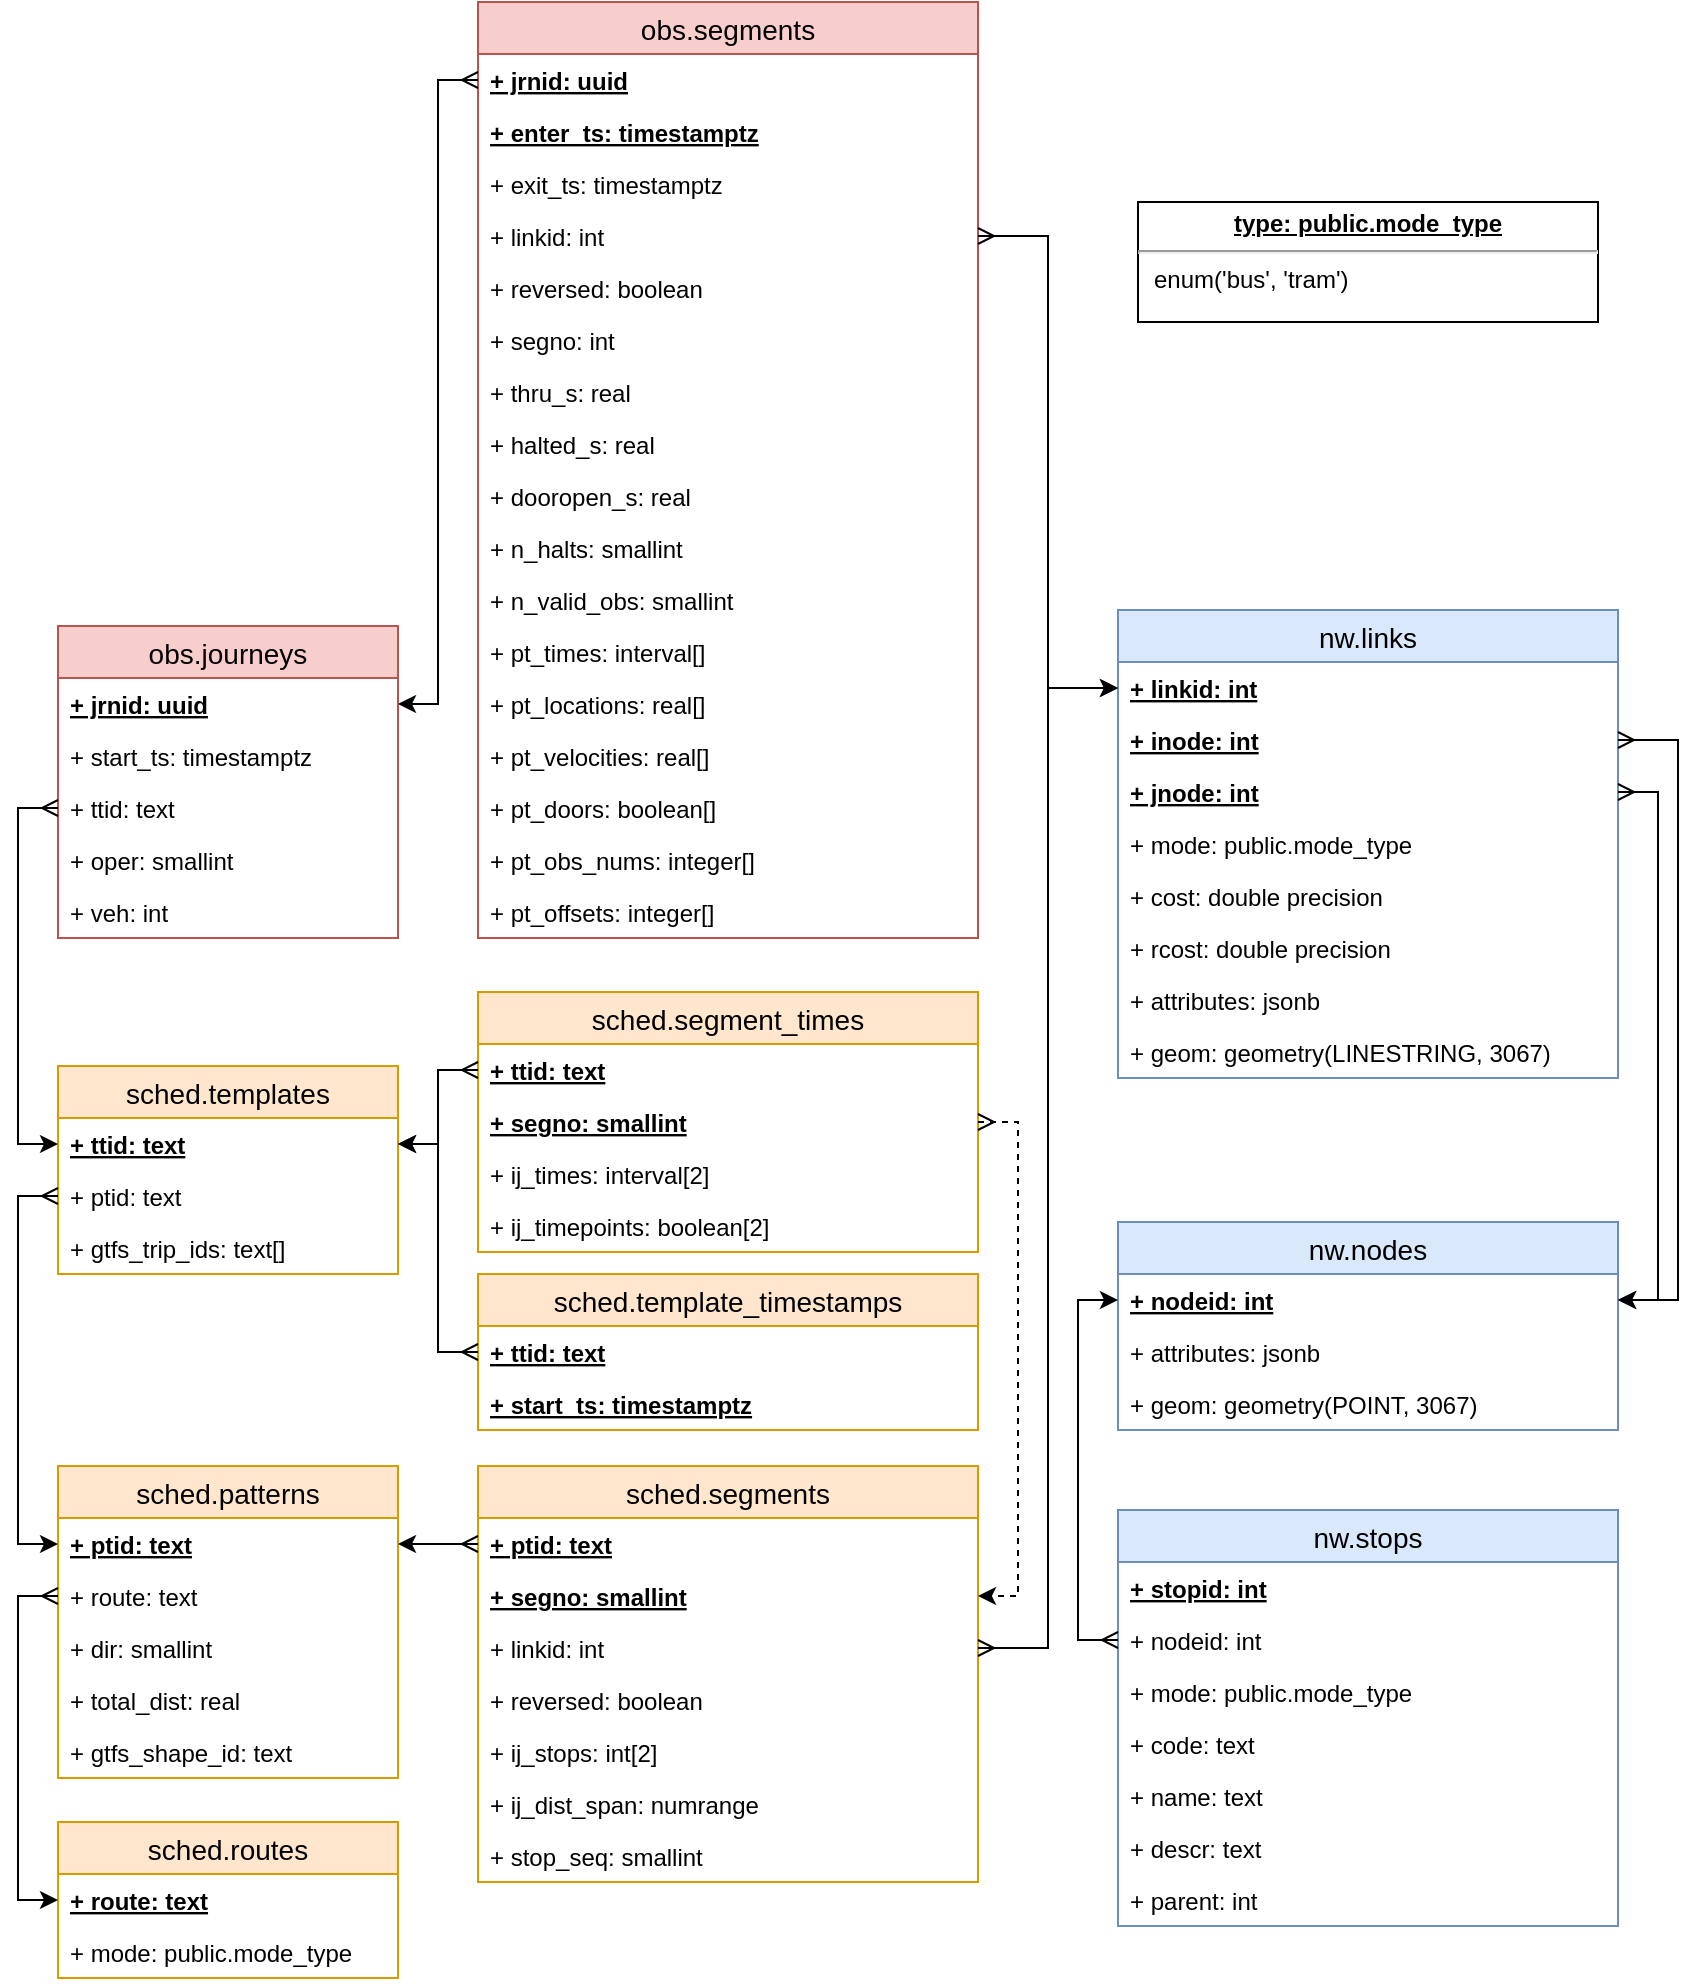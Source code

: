 <mxfile version="12.4.2" type="device" pages="5"><diagram id="Lr9r8eCFQ1AZcoSbrr0U" name="production"><mxGraphModel dx="1422" dy="1919" grid="1" gridSize="10" guides="1" tooltips="1" connect="1" arrows="1" fold="1" page="1" pageScale="1" pageWidth="850" pageHeight="1100" math="0" shadow="0"><root><mxCell id="0"/><mxCell id="1" parent="0"/><mxCell id="iLznBYePVcb4sOgwZ8jT-13" value="obs.segments" style="swimlane;fontStyle=0;childLayout=stackLayout;horizontal=1;startSize=26;fillColor=#f8cecc;horizontalStack=0;resizeParent=1;resizeParentMax=0;resizeLast=0;collapsible=1;marginBottom=0;swimlaneFillColor=#ffffff;align=center;fontSize=14;strokeColor=#b85450;" parent="1" vertex="1"><mxGeometry x="1060" y="-10" width="250" height="468" as="geometry"><mxRectangle x="510" y="166" width="100" height="26" as="alternateBounds"/></mxGeometry></mxCell><mxCell id="iLznBYePVcb4sOgwZ8jT-14" value="+ jrnid: uuid" style="text;strokeColor=none;fillColor=none;spacingLeft=4;spacingRight=4;overflow=hidden;rotatable=0;points=[[0,0.5],[1,0.5]];portConstraint=eastwest;fontSize=12;fontStyle=5" parent="iLznBYePVcb4sOgwZ8jT-13" vertex="1"><mxGeometry y="26" width="250" height="26" as="geometry"/></mxCell><mxCell id="iLznBYePVcb4sOgwZ8jT-15" value="+ enter_ts: timestamptz" style="text;strokeColor=none;fillColor=none;spacingLeft=4;spacingRight=4;overflow=hidden;rotatable=0;points=[[0,0.5],[1,0.5]];portConstraint=eastwest;fontSize=12;fontStyle=5" parent="iLznBYePVcb4sOgwZ8jT-13" vertex="1"><mxGeometry y="52" width="250" height="26" as="geometry"/></mxCell><mxCell id="iLznBYePVcb4sOgwZ8jT-21" value="+ exit_ts: timestamptz" style="text;strokeColor=none;fillColor=none;spacingLeft=4;spacingRight=4;overflow=hidden;rotatable=0;points=[[0,0.5],[1,0.5]];portConstraint=eastwest;fontSize=12;" parent="iLznBYePVcb4sOgwZ8jT-13" vertex="1"><mxGeometry y="78" width="250" height="26" as="geometry"/></mxCell><mxCell id="iLznBYePVcb4sOgwZ8jT-20" value="+ linkid: int" style="text;strokeColor=none;fillColor=none;spacingLeft=4;spacingRight=4;overflow=hidden;rotatable=0;points=[[0,0.5],[1,0.5]];portConstraint=eastwest;fontSize=12;fontStyle=0" parent="iLznBYePVcb4sOgwZ8jT-13" vertex="1"><mxGeometry y="104" width="250" height="26" as="geometry"/></mxCell><mxCell id="iLznBYePVcb4sOgwZ8jT-16" value="+ reversed: boolean" style="text;strokeColor=none;fillColor=none;spacingLeft=4;spacingRight=4;overflow=hidden;rotatable=0;points=[[0,0.5],[1,0.5]];portConstraint=eastwest;fontSize=12;" parent="iLznBYePVcb4sOgwZ8jT-13" vertex="1"><mxGeometry y="130" width="250" height="26" as="geometry"/></mxCell><mxCell id="S1ihNts75XCXUGjhpf7y-46" value="+ segno: int" style="text;strokeColor=none;fillColor=none;spacingLeft=4;spacingRight=4;overflow=hidden;rotatable=0;points=[[0,0.5],[1,0.5]];portConstraint=eastwest;fontSize=12;" parent="iLznBYePVcb4sOgwZ8jT-13" vertex="1"><mxGeometry y="156" width="250" height="26" as="geometry"/></mxCell><mxCell id="S1ihNts75XCXUGjhpf7y-49" value="+ thru_s: real" style="text;strokeColor=none;fillColor=none;spacingLeft=4;spacingRight=4;overflow=hidden;rotatable=0;points=[[0,0.5],[1,0.5]];portConstraint=eastwest;fontSize=12;" parent="iLznBYePVcb4sOgwZ8jT-13" vertex="1"><mxGeometry y="182" width="250" height="26" as="geometry"/></mxCell><mxCell id="S1ihNts75XCXUGjhpf7y-47" value="+ halted_s: real" style="text;strokeColor=none;fillColor=none;spacingLeft=4;spacingRight=4;overflow=hidden;rotatable=0;points=[[0,0.5],[1,0.5]];portConstraint=eastwest;fontSize=12;" parent="iLznBYePVcb4sOgwZ8jT-13" vertex="1"><mxGeometry y="208" width="250" height="26" as="geometry"/></mxCell><mxCell id="S1ihNts75XCXUGjhpf7y-48" value="+ dooropen_s: real" style="text;strokeColor=none;fillColor=none;spacingLeft=4;spacingRight=4;overflow=hidden;rotatable=0;points=[[0,0.5],[1,0.5]];portConstraint=eastwest;fontSize=12;" parent="iLznBYePVcb4sOgwZ8jT-13" vertex="1"><mxGeometry y="234" width="250" height="26" as="geometry"/></mxCell><mxCell id="S1ihNts75XCXUGjhpf7y-51" value="+ n_halts: smallint" style="text;strokeColor=none;fillColor=none;spacingLeft=4;spacingRight=4;overflow=hidden;rotatable=0;points=[[0,0.5],[1,0.5]];portConstraint=eastwest;fontSize=12;" parent="iLznBYePVcb4sOgwZ8jT-13" vertex="1"><mxGeometry y="260" width="250" height="26" as="geometry"/></mxCell><mxCell id="S1ihNts75XCXUGjhpf7y-52" value="+ n_valid_obs: smallint" style="text;strokeColor=none;fillColor=none;spacingLeft=4;spacingRight=4;overflow=hidden;rotatable=0;points=[[0,0.5],[1,0.5]];portConstraint=eastwest;fontSize=12;" parent="iLznBYePVcb4sOgwZ8jT-13" vertex="1"><mxGeometry y="286" width="250" height="26" as="geometry"/></mxCell><mxCell id="S1ihNts75XCXUGjhpf7y-54" value="+ pt_times: interval[]" style="text;strokeColor=none;fillColor=none;spacingLeft=4;spacingRight=4;overflow=hidden;rotatable=0;points=[[0,0.5],[1,0.5]];portConstraint=eastwest;fontSize=12;" parent="iLznBYePVcb4sOgwZ8jT-13" vertex="1"><mxGeometry y="312" width="250" height="26" as="geometry"/></mxCell><mxCell id="S1ihNts75XCXUGjhpf7y-55" value="+ pt_locations: real[]" style="text;strokeColor=none;fillColor=none;spacingLeft=4;spacingRight=4;overflow=hidden;rotatable=0;points=[[0,0.5],[1,0.5]];portConstraint=eastwest;fontSize=12;" parent="iLznBYePVcb4sOgwZ8jT-13" vertex="1"><mxGeometry y="338" width="250" height="26" as="geometry"/></mxCell><mxCell id="S1ihNts75XCXUGjhpf7y-56" value="+ pt_velocities: real[]" style="text;strokeColor=none;fillColor=none;spacingLeft=4;spacingRight=4;overflow=hidden;rotatable=0;points=[[0,0.5],[1,0.5]];portConstraint=eastwest;fontSize=12;" parent="iLznBYePVcb4sOgwZ8jT-13" vertex="1"><mxGeometry y="364" width="250" height="26" as="geometry"/></mxCell><mxCell id="S1ihNts75XCXUGjhpf7y-57" value="+ pt_doors: boolean[]" style="text;strokeColor=none;fillColor=none;spacingLeft=4;spacingRight=4;overflow=hidden;rotatable=0;points=[[0,0.5],[1,0.5]];portConstraint=eastwest;fontSize=12;" parent="iLznBYePVcb4sOgwZ8jT-13" vertex="1"><mxGeometry y="390" width="250" height="26" as="geometry"/></mxCell><mxCell id="S1ihNts75XCXUGjhpf7y-58" value="+ pt_obs_nums: integer[]" style="text;strokeColor=none;fillColor=none;spacingLeft=4;spacingRight=4;overflow=hidden;rotatable=0;points=[[0,0.5],[1,0.5]];portConstraint=eastwest;fontSize=12;" parent="iLznBYePVcb4sOgwZ8jT-13" vertex="1"><mxGeometry y="416" width="250" height="26" as="geometry"/></mxCell><mxCell id="S1ihNts75XCXUGjhpf7y-59" value="+ pt_offsets: integer[]" style="text;strokeColor=none;fillColor=none;spacingLeft=4;spacingRight=4;overflow=hidden;rotatable=0;points=[[0,0.5],[1,0.5]];portConstraint=eastwest;fontSize=12;" parent="iLznBYePVcb4sOgwZ8jT-13" vertex="1"><mxGeometry y="442" width="250" height="26" as="geometry"/></mxCell><mxCell id="iLznBYePVcb4sOgwZ8jT-31" value="nw.links" style="swimlane;fontStyle=0;childLayout=stackLayout;horizontal=1;startSize=26;fillColor=#dae8fc;horizontalStack=0;resizeParent=1;resizeParentMax=0;resizeLast=0;collapsible=1;marginBottom=0;swimlaneFillColor=#ffffff;align=center;fontSize=14;strokeColor=#6c8ebf;" parent="1" vertex="1"><mxGeometry x="1380" y="294" width="250" height="234" as="geometry"><mxRectangle x="510" y="166" width="100" height="26" as="alternateBounds"/></mxGeometry></mxCell><mxCell id="D51yLqLOBs-255BkGGXK-5" value="+ linkid: int" style="text;strokeColor=none;fillColor=none;spacingLeft=4;spacingRight=4;overflow=hidden;rotatable=0;points=[[0,0.5],[1,0.5]];portConstraint=eastwest;fontSize=12;fontStyle=5" parent="iLznBYePVcb4sOgwZ8jT-31" vertex="1"><mxGeometry y="26" width="250" height="26" as="geometry"/></mxCell><mxCell id="iLznBYePVcb4sOgwZ8jT-32" value="+ inode: int" style="text;strokeColor=none;fillColor=none;spacingLeft=4;spacingRight=4;overflow=hidden;rotatable=0;points=[[0,0.5],[1,0.5]];portConstraint=eastwest;fontSize=12;fontStyle=5" parent="iLznBYePVcb4sOgwZ8jT-31" vertex="1"><mxGeometry y="52" width="250" height="26" as="geometry"/></mxCell><mxCell id="iLznBYePVcb4sOgwZ8jT-37" value="+ jnode: int" style="text;strokeColor=none;fillColor=none;spacingLeft=4;spacingRight=4;overflow=hidden;rotatable=0;points=[[0,0.5],[1,0.5]];portConstraint=eastwest;fontSize=12;fontStyle=5" parent="iLznBYePVcb4sOgwZ8jT-31" vertex="1"><mxGeometry y="78" width="250" height="26" as="geometry"/></mxCell><mxCell id="iLznBYePVcb4sOgwZ8jT-33" value="+ mode: public.mode_type" style="text;strokeColor=none;fillColor=none;spacingLeft=4;spacingRight=4;overflow=hidden;rotatable=0;points=[[0,0.5],[1,0.5]];portConstraint=eastwest;fontSize=12;" parent="iLznBYePVcb4sOgwZ8jT-31" vertex="1"><mxGeometry y="104" width="250" height="26" as="geometry"/></mxCell><mxCell id="KdgXXMfES_4GcDLSMqJD-4" value="+ cost: double precision" style="text;strokeColor=none;fillColor=none;spacingLeft=4;spacingRight=4;overflow=hidden;rotatable=0;points=[[0,0.5],[1,0.5]];portConstraint=eastwest;fontSize=12;" parent="iLznBYePVcb4sOgwZ8jT-31" vertex="1"><mxGeometry y="130" width="250" height="26" as="geometry"/></mxCell><mxCell id="KdgXXMfES_4GcDLSMqJD-5" value="+ rcost: double precision" style="text;strokeColor=none;fillColor=none;spacingLeft=4;spacingRight=4;overflow=hidden;rotatable=0;points=[[0,0.5],[1,0.5]];portConstraint=eastwest;fontSize=12;" parent="iLznBYePVcb4sOgwZ8jT-31" vertex="1"><mxGeometry y="156" width="250" height="26" as="geometry"/></mxCell><mxCell id="hA_Wvg17P_zb_tnONLXA-1" value="+ attributes: jsonb" style="text;strokeColor=none;fillColor=none;spacingLeft=4;spacingRight=4;overflow=hidden;rotatable=0;points=[[0,0.5],[1,0.5]];portConstraint=eastwest;fontSize=12;" parent="iLznBYePVcb4sOgwZ8jT-31" vertex="1"><mxGeometry y="182" width="250" height="26" as="geometry"/></mxCell><mxCell id="iLznBYePVcb4sOgwZ8jT-34" value="+ geom: geometry(LINESTRING, 3067)" style="text;strokeColor=none;fillColor=none;spacingLeft=4;spacingRight=4;overflow=hidden;rotatable=0;points=[[0,0.5],[1,0.5]];portConstraint=eastwest;fontSize=12;" parent="iLznBYePVcb4sOgwZ8jT-31" vertex="1"><mxGeometry y="208" width="250" height="26" as="geometry"/></mxCell><mxCell id="iLznBYePVcb4sOgwZ8jT-46" value="&lt;p style=&quot;margin: 0px ; margin-top: 4px ; text-align: center ; text-decoration: underline&quot;&gt;&lt;b&gt;type: public.mode_type&lt;/b&gt;&lt;/p&gt;&lt;hr&gt;&lt;p style=&quot;margin: 0px ; margin-left: 8px&quot;&gt;enum(&lt;span class=&quot;pl-s&quot;&gt;&lt;span class=&quot;pl-pds&quot;&gt;'&lt;/span&gt;bus&lt;span class=&quot;pl-pds&quot;&gt;'&lt;/span&gt;&lt;/span&gt;, &lt;span class=&quot;pl-s&quot;&gt;&lt;span class=&quot;pl-pds&quot;&gt;'&lt;/span&gt;tram&lt;span class=&quot;pl-pds&quot;&gt;'&lt;/span&gt;&lt;/span&gt;)&lt;/p&gt;" style="verticalAlign=top;align=left;overflow=fill;fontSize=12;fontFamily=Helvetica;html=1;" parent="1" vertex="1"><mxGeometry x="1390" y="90" width="230" height="60" as="geometry"/></mxCell><mxCell id="iLznBYePVcb4sOgwZ8jT-53" value="nw.nodes" style="swimlane;fontStyle=0;childLayout=stackLayout;horizontal=1;startSize=26;fillColor=#dae8fc;horizontalStack=0;resizeParent=1;resizeParentMax=0;resizeLast=0;collapsible=1;marginBottom=0;swimlaneFillColor=#ffffff;align=center;fontSize=14;strokeColor=#6c8ebf;" parent="1" vertex="1"><mxGeometry x="1380" y="600" width="250" height="104" as="geometry"><mxRectangle x="510" y="166" width="100" height="26" as="alternateBounds"/></mxGeometry></mxCell><mxCell id="iLznBYePVcb4sOgwZ8jT-54" value="+ nodeid: int" style="text;strokeColor=none;fillColor=none;spacingLeft=4;spacingRight=4;overflow=hidden;rotatable=0;points=[[0,0.5],[1,0.5]];portConstraint=eastwest;fontSize=12;fontStyle=5" parent="iLznBYePVcb4sOgwZ8jT-53" vertex="1"><mxGeometry y="26" width="250" height="26" as="geometry"/></mxCell><mxCell id="hA_Wvg17P_zb_tnONLXA-2" value="+ attributes: jsonb" style="text;strokeColor=none;fillColor=none;spacingLeft=4;spacingRight=4;overflow=hidden;rotatable=0;points=[[0,0.5],[1,0.5]];portConstraint=eastwest;fontSize=12;" parent="iLznBYePVcb4sOgwZ8jT-53" vertex="1"><mxGeometry y="52" width="250" height="26" as="geometry"/></mxCell><mxCell id="iLznBYePVcb4sOgwZ8jT-57" value="+ geom: geometry(POINT, 3067)" style="text;strokeColor=none;fillColor=none;spacingLeft=4;spacingRight=4;overflow=hidden;rotatable=0;points=[[0,0.5],[1,0.5]];portConstraint=eastwest;fontSize=12;" parent="iLznBYePVcb4sOgwZ8jT-53" vertex="1"><mxGeometry y="78" width="250" height="26" as="geometry"/></mxCell><mxCell id="iLznBYePVcb4sOgwZ8jT-65" value="nw.stops" style="swimlane;fontStyle=0;childLayout=stackLayout;horizontal=1;startSize=26;fillColor=#dae8fc;horizontalStack=0;resizeParent=1;resizeParentMax=0;resizeLast=0;collapsible=1;marginBottom=0;swimlaneFillColor=#ffffff;align=center;fontSize=14;strokeColor=#6c8ebf;" parent="1" vertex="1"><mxGeometry x="1380" y="744" width="250" height="208" as="geometry"><mxRectangle x="510" y="166" width="100" height="26" as="alternateBounds"/></mxGeometry></mxCell><mxCell id="iLznBYePVcb4sOgwZ8jT-66" value="+ stopid: int" style="text;strokeColor=none;fillColor=none;spacingLeft=4;spacingRight=4;overflow=hidden;rotatable=0;points=[[0,0.5],[1,0.5]];portConstraint=eastwest;fontSize=12;fontStyle=5" parent="iLznBYePVcb4sOgwZ8jT-65" vertex="1"><mxGeometry y="26" width="250" height="26" as="geometry"/></mxCell><mxCell id="KdgXXMfES_4GcDLSMqJD-2" value="+ nodeid: int" style="text;strokeColor=none;fillColor=none;spacingLeft=4;spacingRight=4;overflow=hidden;rotatable=0;points=[[0,0.5],[1,0.5]];portConstraint=eastwest;fontSize=12;" parent="iLznBYePVcb4sOgwZ8jT-65" vertex="1"><mxGeometry y="52" width="250" height="26" as="geometry"/></mxCell><mxCell id="PLzjm48DwRPF2xar_FoJ-3" value="+ mode: public.mode_type" style="text;strokeColor=none;fillColor=none;spacingLeft=4;spacingRight=4;overflow=hidden;rotatable=0;points=[[0,0.5],[1,0.5]];portConstraint=eastwest;fontSize=12;" parent="iLznBYePVcb4sOgwZ8jT-65" vertex="1"><mxGeometry y="78" width="250" height="26" as="geometry"/></mxCell><mxCell id="iLznBYePVcb4sOgwZ8jT-70" value="+ code: text" style="text;strokeColor=none;fillColor=none;spacingLeft=4;spacingRight=4;overflow=hidden;rotatable=0;points=[[0,0.5],[1,0.5]];portConstraint=eastwest;fontSize=12;" parent="iLznBYePVcb4sOgwZ8jT-65" vertex="1"><mxGeometry y="104" width="250" height="26" as="geometry"/></mxCell><mxCell id="iLznBYePVcb4sOgwZ8jT-71" value="+ name: text" style="text;strokeColor=none;fillColor=none;spacingLeft=4;spacingRight=4;overflow=hidden;rotatable=0;points=[[0,0.5],[1,0.5]];portConstraint=eastwest;fontSize=12;" parent="iLznBYePVcb4sOgwZ8jT-65" vertex="1"><mxGeometry y="130" width="250" height="26" as="geometry"/></mxCell><mxCell id="iLznBYePVcb4sOgwZ8jT-72" value="+ descr: text" style="text;strokeColor=none;fillColor=none;spacingLeft=4;spacingRight=4;overflow=hidden;rotatable=0;points=[[0,0.5],[1,0.5]];portConstraint=eastwest;fontSize=12;" parent="iLznBYePVcb4sOgwZ8jT-65" vertex="1"><mxGeometry y="156" width="250" height="26" as="geometry"/></mxCell><mxCell id="iLznBYePVcb4sOgwZ8jT-73" value="+ parent: int" style="text;strokeColor=none;fillColor=none;spacingLeft=4;spacingRight=4;overflow=hidden;rotatable=0;points=[[0,0.5],[1,0.5]];portConstraint=eastwest;fontSize=12;" parent="iLznBYePVcb4sOgwZ8jT-65" vertex="1"><mxGeometry y="182" width="250" height="26" as="geometry"/></mxCell><mxCell id="iLznBYePVcb4sOgwZ8jT-79" value="sched.patterns" style="swimlane;fontStyle=0;childLayout=stackLayout;horizontal=1;startSize=26;fillColor=#ffe6cc;horizontalStack=0;resizeParent=1;resizeParentMax=0;resizeLast=0;collapsible=1;marginBottom=0;swimlaneFillColor=#ffffff;align=center;fontSize=14;strokeColor=#d79b00;" parent="1" vertex="1"><mxGeometry x="850" y="722" width="170" height="156" as="geometry"><mxRectangle x="800" y="540" width="100" height="26" as="alternateBounds"/></mxGeometry></mxCell><mxCell id="iLznBYePVcb4sOgwZ8jT-80" value="+ ptid: text" style="text;strokeColor=none;fillColor=none;spacingLeft=4;spacingRight=4;overflow=hidden;rotatable=0;points=[[0,0.5],[1,0.5]];portConstraint=eastwest;fontSize=12;fontStyle=5" parent="iLznBYePVcb4sOgwZ8jT-79" vertex="1"><mxGeometry y="26" width="170" height="26" as="geometry"/></mxCell><mxCell id="iLznBYePVcb4sOgwZ8jT-81" value="+ route: text" style="text;strokeColor=none;fillColor=none;spacingLeft=4;spacingRight=4;overflow=hidden;rotatable=0;points=[[0,0.5],[1,0.5]];portConstraint=eastwest;fontSize=12;" parent="iLznBYePVcb4sOgwZ8jT-79" vertex="1"><mxGeometry y="52" width="170" height="26" as="geometry"/></mxCell><mxCell id="iLznBYePVcb4sOgwZ8jT-82" value="+ dir: smallint" style="text;strokeColor=none;fillColor=none;spacingLeft=4;spacingRight=4;overflow=hidden;rotatable=0;points=[[0,0.5],[1,0.5]];portConstraint=eastwest;fontSize=12;" parent="iLznBYePVcb4sOgwZ8jT-79" vertex="1"><mxGeometry y="78" width="170" height="26" as="geometry"/></mxCell><mxCell id="S1ihNts75XCXUGjhpf7y-61" value="+ total_dist: real" style="text;strokeColor=none;fillColor=none;spacingLeft=4;spacingRight=4;overflow=hidden;rotatable=0;points=[[0,0.5],[1,0.5]];portConstraint=eastwest;fontSize=12;" parent="iLznBYePVcb4sOgwZ8jT-79" vertex="1"><mxGeometry y="104" width="170" height="26" as="geometry"/></mxCell><mxCell id="S1ihNts75XCXUGjhpf7y-36" value="+ gtfs_shape_id: text" style="text;strokeColor=none;fillColor=none;spacingLeft=4;spacingRight=4;overflow=hidden;rotatable=0;points=[[0,0.5],[1,0.5]];portConstraint=eastwest;fontSize=12;" parent="iLznBYePVcb4sOgwZ8jT-79" vertex="1"><mxGeometry y="130" width="170" height="26" as="geometry"/></mxCell><mxCell id="iLznBYePVcb4sOgwZ8jT-91" value="sched.segments" style="swimlane;fontStyle=0;childLayout=stackLayout;horizontal=1;startSize=26;fillColor=#ffe6cc;horizontalStack=0;resizeParent=1;resizeParentMax=0;resizeLast=0;collapsible=1;marginBottom=0;swimlaneFillColor=#ffffff;align=center;fontSize=14;strokeColor=#d79b00;" parent="1" vertex="1"><mxGeometry x="1060" y="722" width="250" height="208" as="geometry"><mxRectangle x="510" y="166" width="100" height="26" as="alternateBounds"/></mxGeometry></mxCell><mxCell id="iLznBYePVcb4sOgwZ8jT-92" value="+ ptid: text" style="text;strokeColor=none;fillColor=none;spacingLeft=4;spacingRight=4;overflow=hidden;rotatable=0;points=[[0,0.5],[1,0.5]];portConstraint=eastwest;fontSize=12;fontStyle=5" parent="iLznBYePVcb4sOgwZ8jT-91" vertex="1"><mxGeometry y="26" width="250" height="26" as="geometry"/></mxCell><mxCell id="EOU_3o6hWQ06eoIaCSEi-2" value="+ segno: smallint" style="text;strokeColor=none;fillColor=none;spacingLeft=4;spacingRight=4;overflow=hidden;rotatable=0;points=[[0,0.5],[1,0.5]];portConstraint=eastwest;fontSize=12;fontStyle=5" parent="iLznBYePVcb4sOgwZ8jT-91" vertex="1"><mxGeometry y="52" width="250" height="26" as="geometry"/></mxCell><mxCell id="iLznBYePVcb4sOgwZ8jT-93" value="+ linkid: int" style="text;strokeColor=none;fillColor=none;spacingLeft=4;spacingRight=4;overflow=hidden;rotatable=0;points=[[0,0.5],[1,0.5]];portConstraint=eastwest;fontSize=12;fontStyle=0" parent="iLznBYePVcb4sOgwZ8jT-91" vertex="1"><mxGeometry y="78" width="250" height="26" as="geometry"/></mxCell><mxCell id="EOU_3o6hWQ06eoIaCSEi-3" value="+ reversed: boolean" style="text;strokeColor=none;fillColor=none;spacingLeft=4;spacingRight=4;overflow=hidden;rotatable=0;points=[[0,0.5],[1,0.5]];portConstraint=eastwest;fontSize=12;" parent="iLznBYePVcb4sOgwZ8jT-91" vertex="1"><mxGeometry y="104" width="250" height="26" as="geometry"/></mxCell><mxCell id="iLznBYePVcb4sOgwZ8jT-132" value="+ ij_stops: int[2]" style="text;strokeColor=none;fillColor=none;spacingLeft=4;spacingRight=4;overflow=hidden;rotatable=0;points=[[0,0.5],[1,0.5]];portConstraint=eastwest;fontSize=12;" parent="iLznBYePVcb4sOgwZ8jT-91" vertex="1"><mxGeometry y="130" width="250" height="26" as="geometry"/></mxCell><mxCell id="S1ihNts75XCXUGjhpf7y-39" value="+ ij_dist_span: numrange" style="text;strokeColor=none;fillColor=none;spacingLeft=4;spacingRight=4;overflow=hidden;rotatable=0;points=[[0,0.5],[1,0.5]];portConstraint=eastwest;fontSize=12;" parent="iLznBYePVcb4sOgwZ8jT-91" vertex="1"><mxGeometry y="156" width="250" height="26" as="geometry"/></mxCell><mxCell id="S1ihNts75XCXUGjhpf7y-35" value="+ stop_seq: smallint" style="text;strokeColor=none;fillColor=none;spacingLeft=4;spacingRight=4;overflow=hidden;rotatable=0;points=[[0,0.5],[1,0.5]];portConstraint=eastwest;fontSize=12;" parent="iLznBYePVcb4sOgwZ8jT-91" vertex="1"><mxGeometry y="182" width="250" height="26" as="geometry"/></mxCell><mxCell id="iLznBYePVcb4sOgwZ8jT-100" value="sched.routes" style="swimlane;fontStyle=0;childLayout=stackLayout;horizontal=1;startSize=26;fillColor=#ffe6cc;horizontalStack=0;resizeParent=1;resizeParentMax=0;resizeLast=0;collapsible=1;marginBottom=0;swimlaneFillColor=#ffffff;align=center;fontSize=14;strokeColor=#d79b00;" parent="1" vertex="1"><mxGeometry x="850" y="900" width="170" height="78" as="geometry"><mxRectangle x="510" y="166" width="100" height="26" as="alternateBounds"/></mxGeometry></mxCell><mxCell id="iLznBYePVcb4sOgwZ8jT-101" value="+ route: text" style="text;strokeColor=none;fillColor=none;spacingLeft=4;spacingRight=4;overflow=hidden;rotatable=0;points=[[0,0.5],[1,0.5]];portConstraint=eastwest;fontSize=12;fontStyle=5" parent="iLznBYePVcb4sOgwZ8jT-100" vertex="1"><mxGeometry y="26" width="170" height="26" as="geometry"/></mxCell><mxCell id="iLznBYePVcb4sOgwZ8jT-103" value="+ mode: public.mode_type" style="text;strokeColor=none;fillColor=none;spacingLeft=4;spacingRight=4;overflow=hidden;rotatable=0;points=[[0,0.5],[1,0.5]];portConstraint=eastwest;fontSize=12;" parent="iLznBYePVcb4sOgwZ8jT-100" vertex="1"><mxGeometry y="52" width="170" height="26" as="geometry"/></mxCell><mxCell id="iLznBYePVcb4sOgwZ8jT-118" style="edgeStyle=elbowEdgeStyle;rounded=0;orthogonalLoop=1;jettySize=auto;html=1;exitX=1;exitY=0.5;exitDx=0;exitDy=0;entryX=1;entryY=0.5;entryDx=0;entryDy=0;startArrow=ERmany;startFill=0;" parent="1" source="iLznBYePVcb4sOgwZ8jT-32" target="iLznBYePVcb4sOgwZ8jT-54" edge="1"><mxGeometry relative="1" as="geometry"><Array as="points"><mxPoint x="1660" y="460"/><mxPoint x="1760" y="480"/></Array></mxGeometry></mxCell><mxCell id="iLznBYePVcb4sOgwZ8jT-119" style="edgeStyle=elbowEdgeStyle;rounded=0;orthogonalLoop=1;jettySize=auto;html=1;exitX=1;exitY=0.5;exitDx=0;exitDy=0;entryX=1;entryY=0.5;entryDx=0;entryDy=0;startArrow=ERmany;startFill=0;" parent="1" source="iLznBYePVcb4sOgwZ8jT-37" target="iLznBYePVcb4sOgwZ8jT-54" edge="1"><mxGeometry relative="1" as="geometry"><Array as="points"><mxPoint x="1650" y="434"/><mxPoint x="1630" y="434"/><mxPoint x="1590" y="464"/></Array></mxGeometry></mxCell><mxCell id="iLznBYePVcb4sOgwZ8jT-121" value="obs.journeys" style="swimlane;fontStyle=0;childLayout=stackLayout;horizontal=1;startSize=26;fillColor=#f8cecc;horizontalStack=0;resizeParent=1;resizeParentMax=0;resizeLast=0;collapsible=1;marginBottom=0;swimlaneFillColor=#ffffff;align=center;fontSize=14;strokeColor=#b85450;" parent="1" vertex="1"><mxGeometry x="850" y="302" width="170" height="156" as="geometry"><mxRectangle x="510" y="166" width="100" height="26" as="alternateBounds"/></mxGeometry></mxCell><mxCell id="iLznBYePVcb4sOgwZ8jT-122" value="+ jrnid: uuid" style="text;strokeColor=none;fillColor=none;spacingLeft=4;spacingRight=4;overflow=hidden;rotatable=0;points=[[0,0.5],[1,0.5]];portConstraint=eastwest;fontSize=12;fontStyle=5" parent="iLznBYePVcb4sOgwZ8jT-121" vertex="1"><mxGeometry y="26" width="170" height="26" as="geometry"/></mxCell><mxCell id="BWeZn_TkqfuuhkrfS0-_-1" value="+ start_ts: timestamptz" style="text;strokeColor=none;fillColor=none;spacingLeft=4;spacingRight=4;overflow=hidden;rotatable=0;points=[[0,0.5],[1,0.5]];portConstraint=eastwest;fontSize=12;fontStyle=0" parent="iLznBYePVcb4sOgwZ8jT-121" vertex="1"><mxGeometry y="52" width="170" height="26" as="geometry"/></mxCell><mxCell id="iLznBYePVcb4sOgwZ8jT-123" value="+ ttid: text" style="text;strokeColor=none;fillColor=none;spacingLeft=4;spacingRight=4;overflow=hidden;rotatable=0;points=[[0,0.5],[1,0.5]];portConstraint=eastwest;fontSize=12;fontStyle=0" parent="iLznBYePVcb4sOgwZ8jT-121" vertex="1"><mxGeometry y="78" width="170" height="26" as="geometry"/></mxCell><mxCell id="BWeZn_TkqfuuhkrfS0-_-8" value="+ oper: smallint" style="text;strokeColor=none;fillColor=none;spacingLeft=4;spacingRight=4;overflow=hidden;rotatable=0;points=[[0,0.5],[1,0.5]];portConstraint=eastwest;fontSize=12;" parent="iLznBYePVcb4sOgwZ8jT-121" vertex="1"><mxGeometry y="104" width="170" height="26" as="geometry"/></mxCell><mxCell id="S1ihNts75XCXUGjhpf7y-43" value="+ veh: int" style="text;strokeColor=none;fillColor=none;spacingLeft=4;spacingRight=4;overflow=hidden;rotatable=0;points=[[0,0.5],[1,0.5]];portConstraint=eastwest;fontSize=12;" parent="iLznBYePVcb4sOgwZ8jT-121" vertex="1"><mxGeometry y="130" width="170" height="26" as="geometry"/></mxCell><mxCell id="iLznBYePVcb4sOgwZ8jT-134" style="edgeStyle=elbowEdgeStyle;rounded=0;orthogonalLoop=1;jettySize=auto;html=1;exitX=0;exitY=0.5;exitDx=0;exitDy=0;entryX=1;entryY=0.5;entryDx=0;entryDy=0;startArrow=ERmany;startFill=0;" parent="1" source="iLznBYePVcb4sOgwZ8jT-92" target="iLznBYePVcb4sOgwZ8jT-80" edge="1"><mxGeometry relative="1" as="geometry"/></mxCell><mxCell id="iLznBYePVcb4sOgwZ8jT-136" style="edgeStyle=elbowEdgeStyle;rounded=0;orthogonalLoop=1;jettySize=auto;html=1;exitX=0;exitY=0.5;exitDx=0;exitDy=0;entryX=0;entryY=0.5;entryDx=0;entryDy=0;startArrow=ERmany;startFill=0;" parent="1" source="iLznBYePVcb4sOgwZ8jT-81" target="iLznBYePVcb4sOgwZ8jT-101" edge="1"><mxGeometry relative="1" as="geometry"><Array as="points"><mxPoint x="830" y="842"/></Array></mxGeometry></mxCell><mxCell id="KdgXXMfES_4GcDLSMqJD-3" style="edgeStyle=orthogonalEdgeStyle;rounded=0;orthogonalLoop=1;jettySize=auto;html=1;exitX=0;exitY=0.5;exitDx=0;exitDy=0;entryX=0;entryY=0.5;entryDx=0;entryDy=0;startArrow=ERmany;startFill=0;" parent="1" source="KdgXXMfES_4GcDLSMqJD-2" target="iLznBYePVcb4sOgwZ8jT-54" edge="1"><mxGeometry relative="1" as="geometry"/></mxCell><mxCell id="D51yLqLOBs-255BkGGXK-6" style="edgeStyle=orthogonalEdgeStyle;rounded=0;orthogonalLoop=1;jettySize=auto;html=1;exitX=1;exitY=0.5;exitDx=0;exitDy=0;entryX=0;entryY=0.5;entryDx=0;entryDy=0;startArrow=ERmany;startFill=0;" parent="1" source="iLznBYePVcb4sOgwZ8jT-93" target="D51yLqLOBs-255BkGGXK-5" edge="1"><mxGeometry relative="1" as="geometry"/></mxCell><mxCell id="S1ihNts75XCXUGjhpf7y-14" value="sched.templates" style="swimlane;fontStyle=0;childLayout=stackLayout;horizontal=1;startSize=26;fillColor=#ffe6cc;horizontalStack=0;resizeParent=1;resizeParentMax=0;resizeLast=0;collapsible=1;marginBottom=0;swimlaneFillColor=#ffffff;align=center;fontSize=14;strokeColor=#d79b00;" parent="1" vertex="1"><mxGeometry x="850" y="522" width="170" height="104" as="geometry"><mxRectangle x="800" y="540" width="100" height="26" as="alternateBounds"/></mxGeometry></mxCell><mxCell id="S1ihNts75XCXUGjhpf7y-15" value="+ ttid: text" style="text;strokeColor=none;fillColor=none;spacingLeft=4;spacingRight=4;overflow=hidden;rotatable=0;points=[[0,0.5],[1,0.5]];portConstraint=eastwest;fontSize=12;fontStyle=5" parent="S1ihNts75XCXUGjhpf7y-14" vertex="1"><mxGeometry y="26" width="170" height="26" as="geometry"/></mxCell><mxCell id="S1ihNts75XCXUGjhpf7y-16" value="+ ptid: text" style="text;strokeColor=none;fillColor=none;spacingLeft=4;spacingRight=4;overflow=hidden;rotatable=0;points=[[0,0.5],[1,0.5]];portConstraint=eastwest;fontSize=12;" parent="S1ihNts75XCXUGjhpf7y-14" vertex="1"><mxGeometry y="52" width="170" height="26" as="geometry"/></mxCell><mxCell id="S1ihNts75XCXUGjhpf7y-34" value="+ gtfs_trip_ids: text[]" style="text;strokeColor=none;fillColor=none;spacingLeft=4;spacingRight=4;overflow=hidden;rotatable=0;points=[[0,0.5],[1,0.5]];portConstraint=eastwest;fontSize=12;" parent="S1ihNts75XCXUGjhpf7y-14" vertex="1"><mxGeometry y="78" width="170" height="26" as="geometry"/></mxCell><mxCell id="S1ihNts75XCXUGjhpf7y-20" value="sched.segment_times" style="swimlane;fontStyle=0;childLayout=stackLayout;horizontal=1;startSize=26;fillColor=#ffe6cc;horizontalStack=0;resizeParent=1;resizeParentMax=0;resizeLast=0;collapsible=1;marginBottom=0;swimlaneFillColor=#ffffff;align=center;fontSize=14;strokeColor=#d79b00;" parent="1" vertex="1"><mxGeometry x="1060" y="485" width="250" height="130" as="geometry"><mxRectangle x="510" y="166" width="100" height="26" as="alternateBounds"/></mxGeometry></mxCell><mxCell id="S1ihNts75XCXUGjhpf7y-21" value="+ ttid: text" style="text;strokeColor=none;fillColor=none;spacingLeft=4;spacingRight=4;overflow=hidden;rotatable=0;points=[[0,0.5],[1,0.5]];portConstraint=eastwest;fontSize=12;fontStyle=5" parent="S1ihNts75XCXUGjhpf7y-20" vertex="1"><mxGeometry y="26" width="250" height="26" as="geometry"/></mxCell><mxCell id="S1ihNts75XCXUGjhpf7y-22" value="+ segno: smallint" style="text;strokeColor=none;fillColor=none;spacingLeft=4;spacingRight=4;overflow=hidden;rotatable=0;points=[[0,0.5],[1,0.5]];portConstraint=eastwest;fontSize=12;fontStyle=5" parent="S1ihNts75XCXUGjhpf7y-20" vertex="1"><mxGeometry y="52" width="250" height="26" as="geometry"/></mxCell><mxCell id="S1ihNts75XCXUGjhpf7y-26" value="+ ij_times: interval[2]" style="text;strokeColor=none;fillColor=none;spacingLeft=4;spacingRight=4;overflow=hidden;rotatable=0;points=[[0,0.5],[1,0.5]];portConstraint=eastwest;fontSize=12;" parent="S1ihNts75XCXUGjhpf7y-20" vertex="1"><mxGeometry y="78" width="250" height="26" as="geometry"/></mxCell><mxCell id="S1ihNts75XCXUGjhpf7y-37" value="+ ij_timepoints: boolean[2]" style="text;strokeColor=none;fillColor=none;spacingLeft=4;spacingRight=4;overflow=hidden;rotatable=0;points=[[0,0.5],[1,0.5]];portConstraint=eastwest;fontSize=12;" parent="S1ihNts75XCXUGjhpf7y-20" vertex="1"><mxGeometry y="104" width="250" height="26" as="geometry"/></mxCell><mxCell id="S1ihNts75XCXUGjhpf7y-40" style="edgeStyle=orthogonalEdgeStyle;rounded=0;orthogonalLoop=1;jettySize=auto;html=1;exitX=0;exitY=0.5;exitDx=0;exitDy=0;entryX=0;entryY=0.5;entryDx=0;entryDy=0;startArrow=ERmany;startFill=0;" parent="1" source="S1ihNts75XCXUGjhpf7y-16" target="iLznBYePVcb4sOgwZ8jT-80" edge="1"><mxGeometry relative="1" as="geometry"/></mxCell><mxCell id="S1ihNts75XCXUGjhpf7y-41" style="edgeStyle=orthogonalEdgeStyle;rounded=0;orthogonalLoop=1;jettySize=auto;html=1;exitX=0;exitY=0.5;exitDx=0;exitDy=0;entryX=1;entryY=0.5;entryDx=0;entryDy=0;startArrow=ERmany;startFill=0;" parent="1" source="S1ihNts75XCXUGjhpf7y-21" target="S1ihNts75XCXUGjhpf7y-15" edge="1"><mxGeometry relative="1" as="geometry"/></mxCell><mxCell id="S1ihNts75XCXUGjhpf7y-44" style="edgeStyle=orthogonalEdgeStyle;rounded=0;orthogonalLoop=1;jettySize=auto;html=1;exitX=0;exitY=0.5;exitDx=0;exitDy=0;entryX=0;entryY=0.5;entryDx=0;entryDy=0;startArrow=ERmany;startFill=0;" parent="1" source="iLznBYePVcb4sOgwZ8jT-123" target="S1ihNts75XCXUGjhpf7y-15" edge="1"><mxGeometry relative="1" as="geometry"/></mxCell><mxCell id="S1ihNts75XCXUGjhpf7y-53" style="edgeStyle=orthogonalEdgeStyle;rounded=0;orthogonalLoop=1;jettySize=auto;html=1;exitX=1;exitY=0.5;exitDx=0;exitDy=0;entryX=0;entryY=0.5;entryDx=0;entryDy=0;startArrow=ERmany;startFill=0;" parent="1" source="iLznBYePVcb4sOgwZ8jT-20" target="D51yLqLOBs-255BkGGXK-5" edge="1"><mxGeometry relative="1" as="geometry"/></mxCell><mxCell id="S1ihNts75XCXUGjhpf7y-60" style="edgeStyle=orthogonalEdgeStyle;rounded=0;orthogonalLoop=1;jettySize=auto;html=1;exitX=0;exitY=0.5;exitDx=0;exitDy=0;entryX=1;entryY=0.5;entryDx=0;entryDy=0;startArrow=ERmany;startFill=0;" parent="1" source="iLznBYePVcb4sOgwZ8jT-14" target="iLznBYePVcb4sOgwZ8jT-122" edge="1"><mxGeometry relative="1" as="geometry"/></mxCell><mxCell id="S1ihNts75XCXUGjhpf7y-62" style="edgeStyle=orthogonalEdgeStyle;rounded=0;orthogonalLoop=1;jettySize=auto;html=1;exitX=1;exitY=0.5;exitDx=0;exitDy=0;entryX=1;entryY=0.5;entryDx=0;entryDy=0;startArrow=ERmany;startFill=0;dashed=1;" parent="1" source="S1ihNts75XCXUGjhpf7y-22" target="EOU_3o6hWQ06eoIaCSEi-2" edge="1"><mxGeometry relative="1" as="geometry"/></mxCell><mxCell id="ndTblo_7stwZ7w4RNAKc-1" value="sched.template_timestamps" style="swimlane;fontStyle=0;childLayout=stackLayout;horizontal=1;startSize=26;fillColor=#ffe6cc;horizontalStack=0;resizeParent=1;resizeParentMax=0;resizeLast=0;collapsible=1;marginBottom=0;swimlaneFillColor=#ffffff;align=center;fontSize=14;strokeColor=#d79b00;" parent="1" vertex="1"><mxGeometry x="1060" y="626" width="250" height="78" as="geometry"><mxRectangle x="510" y="166" width="100" height="26" as="alternateBounds"/></mxGeometry></mxCell><mxCell id="ndTblo_7stwZ7w4RNAKc-2" value="+ ttid: text" style="text;strokeColor=none;fillColor=none;spacingLeft=4;spacingRight=4;overflow=hidden;rotatable=0;points=[[0,0.5],[1,0.5]];portConstraint=eastwest;fontSize=12;fontStyle=5" parent="ndTblo_7stwZ7w4RNAKc-1" vertex="1"><mxGeometry y="26" width="250" height="26" as="geometry"/></mxCell><mxCell id="ndTblo_7stwZ7w4RNAKc-6" value="+ start_ts: timestamptz" style="text;strokeColor=none;fillColor=none;spacingLeft=4;spacingRight=4;overflow=hidden;rotatable=0;points=[[0,0.5],[1,0.5]];portConstraint=eastwest;fontSize=12;fontStyle=5" parent="ndTblo_7stwZ7w4RNAKc-1" vertex="1"><mxGeometry y="52" width="250" height="26" as="geometry"/></mxCell><mxCell id="ndTblo_7stwZ7w4RNAKc-7" style="edgeStyle=orthogonalEdgeStyle;rounded=0;orthogonalLoop=1;jettySize=auto;html=1;exitX=0;exitY=0.5;exitDx=0;exitDy=0;entryX=1;entryY=0.5;entryDx=0;entryDy=0;startArrow=ERmany;startFill=0;" parent="1" source="ndTblo_7stwZ7w4RNAKc-2" target="S1ihNts75XCXUGjhpf7y-15" edge="1"><mxGeometry relative="1" as="geometry"/></mxCell></root></mxGraphModel></diagram><diagram id="150WdAUhBE7WY4skNou6" name="stage_gtfs"><mxGraphModel dx="778" dy="1181" grid="1" gridSize="10" guides="1" tooltips="1" connect="1" arrows="1" fold="1" page="1" pageScale="1" pageWidth="850" pageHeight="1100" math="0" shadow="0"><root><mxCell id="zO6YW8OlrNslbtw26UjF-0"/><mxCell id="zO6YW8OlrNslbtw26UjF-1" parent="zO6YW8OlrNslbtw26UjF-0"/><mxCell id="dS7QQF4En3cxVbjLyOjd-0" value="stage_gtfs.calendar_dates" style="swimlane;fontStyle=0;childLayout=stackLayout;horizontal=1;startSize=26;horizontalStack=0;resizeParent=1;resizeParentMax=0;resizeLast=0;collapsible=1;marginBottom=0;swimlaneFillColor=#ffffff;align=center;fontSize=14;" parent="zO6YW8OlrNslbtw26UjF-1" vertex="1"><mxGeometry x="50" y="720" width="200" height="104" as="geometry"><mxRectangle x="800" y="540" width="100" height="26" as="alternateBounds"/></mxGeometry></mxCell><mxCell id="dS7QQF4En3cxVbjLyOjd-1" value="+ service_id: text" style="text;spacingLeft=4;spacingRight=4;overflow=hidden;rotatable=0;points=[[0,0.5],[1,0.5]];portConstraint=eastwest;fontSize=12;fontStyle=5" parent="dS7QQF4En3cxVbjLyOjd-0" vertex="1"><mxGeometry y="26" width="200" height="26" as="geometry"/></mxCell><mxCell id="dS7QQF4En3cxVbjLyOjd-2" value="+ date: date" style="text;spacingLeft=4;spacingRight=4;overflow=hidden;rotatable=0;points=[[0,0.5],[1,0.5]];portConstraint=eastwest;fontSize=12;" parent="dS7QQF4En3cxVbjLyOjd-0" vertex="1"><mxGeometry y="52" width="200" height="26" as="geometry"/></mxCell><mxCell id="dS7QQF4En3cxVbjLyOjd-3" value="+ exception_type: smallint" style="text;spacingLeft=4;spacingRight=4;overflow=hidden;rotatable=0;points=[[0,0.5],[1,0.5]];portConstraint=eastwest;fontSize=12;" parent="dS7QQF4En3cxVbjLyOjd-0" vertex="1"><mxGeometry y="78" width="200" height="26" as="geometry"/></mxCell><mxCell id="dS7QQF4En3cxVbjLyOjd-6" value="stage_gtfs.calendar" style="swimlane;fontStyle=0;childLayout=stackLayout;horizontal=1;startSize=26;horizontalStack=0;resizeParent=1;resizeParentMax=0;resizeLast=0;collapsible=1;marginBottom=0;swimlaneFillColor=#ffffff;align=center;fontSize=14;" parent="zO6YW8OlrNslbtw26UjF-1" vertex="1"><mxGeometry x="290" y="720" width="200" height="286" as="geometry"><mxRectangle x="800" y="540" width="100" height="26" as="alternateBounds"/></mxGeometry></mxCell><mxCell id="dS7QQF4En3cxVbjLyOjd-7" value="+ service_id: text" style="text;spacingLeft=4;spacingRight=4;overflow=hidden;rotatable=0;points=[[0,0.5],[1,0.5]];portConstraint=eastwest;fontSize=12;fontStyle=5" parent="dS7QQF4En3cxVbjLyOjd-6" vertex="1"><mxGeometry y="26" width="200" height="26" as="geometry"/></mxCell><mxCell id="dS7QQF4En3cxVbjLyOjd-8" value="+ monday: boolean" style="text;spacingLeft=4;spacingRight=4;overflow=hidden;rotatable=0;points=[[0,0.5],[1,0.5]];portConstraint=eastwest;fontSize=12;" parent="dS7QQF4En3cxVbjLyOjd-6" vertex="1"><mxGeometry y="52" width="200" height="26" as="geometry"/></mxCell><mxCell id="dS7QQF4En3cxVbjLyOjd-10" value="+ tuesday: boolean" style="text;spacingLeft=4;spacingRight=4;overflow=hidden;rotatable=0;points=[[0,0.5],[1,0.5]];portConstraint=eastwest;fontSize=12;" parent="dS7QQF4En3cxVbjLyOjd-6" vertex="1"><mxGeometry y="78" width="200" height="26" as="geometry"/></mxCell><mxCell id="dS7QQF4En3cxVbjLyOjd-11" value="+ wednesday: boolean" style="text;spacingLeft=4;spacingRight=4;overflow=hidden;rotatable=0;points=[[0,0.5],[1,0.5]];portConstraint=eastwest;fontSize=12;" parent="dS7QQF4En3cxVbjLyOjd-6" vertex="1"><mxGeometry y="104" width="200" height="26" as="geometry"/></mxCell><mxCell id="dS7QQF4En3cxVbjLyOjd-12" value="+ thursday: boolean" style="text;spacingLeft=4;spacingRight=4;overflow=hidden;rotatable=0;points=[[0,0.5],[1,0.5]];portConstraint=eastwest;fontSize=12;" parent="dS7QQF4En3cxVbjLyOjd-6" vertex="1"><mxGeometry y="130" width="200" height="26" as="geometry"/></mxCell><mxCell id="dS7QQF4En3cxVbjLyOjd-13" value="+ friday: boolean" style="text;spacingLeft=4;spacingRight=4;overflow=hidden;rotatable=0;points=[[0,0.5],[1,0.5]];portConstraint=eastwest;fontSize=12;" parent="dS7QQF4En3cxVbjLyOjd-6" vertex="1"><mxGeometry y="156" width="200" height="26" as="geometry"/></mxCell><mxCell id="dS7QQF4En3cxVbjLyOjd-14" value="+ saturday: boolean" style="text;spacingLeft=4;spacingRight=4;overflow=hidden;rotatable=0;points=[[0,0.5],[1,0.5]];portConstraint=eastwest;fontSize=12;" parent="dS7QQF4En3cxVbjLyOjd-6" vertex="1"><mxGeometry y="182" width="200" height="26" as="geometry"/></mxCell><mxCell id="dS7QQF4En3cxVbjLyOjd-15" value="+ sunday: boolean" style="text;spacingLeft=4;spacingRight=4;overflow=hidden;rotatable=0;points=[[0,0.5],[1,0.5]];portConstraint=eastwest;fontSize=12;" parent="dS7QQF4En3cxVbjLyOjd-6" vertex="1"><mxGeometry y="208" width="200" height="26" as="geometry"/></mxCell><mxCell id="dS7QQF4En3cxVbjLyOjd-16" value="+ start_date: date" style="text;spacingLeft=4;spacingRight=4;overflow=hidden;rotatable=0;points=[[0,0.5],[1,0.5]];portConstraint=eastwest;fontSize=12;" parent="dS7QQF4En3cxVbjLyOjd-6" vertex="1"><mxGeometry y="234" width="200" height="26" as="geometry"/></mxCell><mxCell id="dS7QQF4En3cxVbjLyOjd-17" value="+ end_date: date" style="text;spacingLeft=4;spacingRight=4;overflow=hidden;rotatable=0;points=[[0,0.5],[1,0.5]];portConstraint=eastwest;fontSize=12;" parent="dS7QQF4En3cxVbjLyOjd-6" vertex="1"><mxGeometry y="260" width="200" height="26" as="geometry"/></mxCell><mxCell id="Pcw-mTyG3_oaIeutsWvr-5" value="stage_gtfs.routes" style="swimlane;fontStyle=0;childLayout=stackLayout;horizontal=1;startSize=26;horizontalStack=0;resizeParent=1;resizeParentMax=0;resizeLast=0;collapsible=1;marginBottom=0;swimlaneFillColor=#ffffff;align=center;fontSize=14;" parent="zO6YW8OlrNslbtw26UjF-1" vertex="1"><mxGeometry x="290" y="460" width="200" height="208" as="geometry"><mxRectangle x="800" y="540" width="100" height="26" as="alternateBounds"/></mxGeometry></mxCell><mxCell id="Pcw-mTyG3_oaIeutsWvr-6" value="+ route_id: text" style="text;spacingLeft=4;spacingRight=4;overflow=hidden;rotatable=0;points=[[0,0.5],[1,0.5]];portConstraint=eastwest;fontSize=12;fontStyle=5" parent="Pcw-mTyG3_oaIeutsWvr-5" vertex="1"><mxGeometry y="26" width="200" height="26" as="geometry"/></mxCell><mxCell id="Pcw-mTyG3_oaIeutsWvr-7" value="+ agency_id: text" style="text;spacingLeft=4;spacingRight=4;overflow=hidden;rotatable=0;points=[[0,0.5],[1,0.5]];portConstraint=eastwest;fontSize=12;fontStyle=2" parent="Pcw-mTyG3_oaIeutsWvr-5" vertex="1"><mxGeometry y="52" width="200" height="26" as="geometry"/></mxCell><mxCell id="Pcw-mTyG3_oaIeutsWvr-8" value="+ route_short_name: text" style="text;spacingLeft=4;spacingRight=4;overflow=hidden;rotatable=0;points=[[0,0.5],[1,0.5]];portConstraint=eastwest;fontSize=12;fontStyle=2" parent="Pcw-mTyG3_oaIeutsWvr-5" vertex="1"><mxGeometry y="78" width="200" height="26" as="geometry"/></mxCell><mxCell id="Pcw-mTyG3_oaIeutsWvr-10" value="+ route_long_name: text" style="text;spacingLeft=4;spacingRight=4;overflow=hidden;rotatable=0;points=[[0,0.5],[1,0.5]];portConstraint=eastwest;fontSize=12;fontStyle=2" parent="Pcw-mTyG3_oaIeutsWvr-5" vertex="1"><mxGeometry y="104" width="200" height="26" as="geometry"/></mxCell><mxCell id="Pcw-mTyG3_oaIeutsWvr-11" value="+ route_desc: text" style="text;spacingLeft=4;spacingRight=4;overflow=hidden;rotatable=0;points=[[0,0.5],[1,0.5]];portConstraint=eastwest;fontSize=12;fontStyle=2" parent="Pcw-mTyG3_oaIeutsWvr-5" vertex="1"><mxGeometry y="130" width="200" height="26" as="geometry"/></mxCell><mxCell id="Pcw-mTyG3_oaIeutsWvr-12" value="+ route_type: smallint" style="text;spacingLeft=4;spacingRight=4;overflow=hidden;rotatable=0;points=[[0,0.5],[1,0.5]];portConstraint=eastwest;fontSize=12;" parent="Pcw-mTyG3_oaIeutsWvr-5" vertex="1"><mxGeometry y="156" width="200" height="26" as="geometry"/></mxCell><mxCell id="Pcw-mTyG3_oaIeutsWvr-14" value="+ route_url: text" style="text;spacingLeft=4;spacingRight=4;overflow=hidden;rotatable=0;points=[[0,0.5],[1,0.5]];portConstraint=eastwest;fontSize=12;fontStyle=2" parent="Pcw-mTyG3_oaIeutsWvr-5" vertex="1"><mxGeometry y="182" width="200" height="26" as="geometry"/></mxCell><mxCell id="Pcw-mTyG3_oaIeutsWvr-15" value="stage_gtfs.trips" style="swimlane;fontStyle=0;childLayout=stackLayout;horizontal=1;startSize=26;horizontalStack=0;resizeParent=1;resizeParentMax=0;resizeLast=0;collapsible=1;marginBottom=0;swimlaneFillColor=#ffffff;align=center;fontSize=14;" parent="zO6YW8OlrNslbtw26UjF-1" vertex="1"><mxGeometry x="540" y="460" width="200" height="260" as="geometry"><mxRectangle x="800" y="540" width="100" height="26" as="alternateBounds"/></mxGeometry></mxCell><mxCell id="Pcw-mTyG3_oaIeutsWvr-16" value="+ route_id: text" style="text;spacingLeft=4;spacingRight=4;overflow=hidden;rotatable=0;points=[[0,0.5],[1,0.5]];portConstraint=eastwest;fontSize=12;fontStyle=0" parent="Pcw-mTyG3_oaIeutsWvr-15" vertex="1"><mxGeometry y="26" width="200" height="26" as="geometry"/></mxCell><mxCell id="Pcw-mTyG3_oaIeutsWvr-17" value="+ service_id: text" style="text;spacingLeft=4;spacingRight=4;overflow=hidden;rotatable=0;points=[[0,0.5],[1,0.5]];portConstraint=eastwest;fontSize=12;" parent="Pcw-mTyG3_oaIeutsWvr-15" vertex="1"><mxGeometry y="52" width="200" height="26" as="geometry"/></mxCell><mxCell id="Pcw-mTyG3_oaIeutsWvr-18" value="+ trip_id: text" style="text;spacingLeft=4;spacingRight=4;overflow=hidden;rotatable=0;points=[[0,0.5],[1,0.5]];portConstraint=eastwest;fontSize=12;fontStyle=5" parent="Pcw-mTyG3_oaIeutsWvr-15" vertex="1"><mxGeometry y="78" width="200" height="26" as="geometry"/></mxCell><mxCell id="Pcw-mTyG3_oaIeutsWvr-22" value="+ trip_headsign: text" style="text;spacingLeft=4;spacingRight=4;overflow=hidden;rotatable=0;points=[[0,0.5],[1,0.5]];portConstraint=eastwest;fontSize=12;" parent="Pcw-mTyG3_oaIeutsWvr-15" vertex="1"><mxGeometry y="104" width="200" height="26" as="geometry"/></mxCell><mxCell id="Pcw-mTyG3_oaIeutsWvr-24" value="+ direction_id: smallint" style="text;spacingLeft=4;spacingRight=4;overflow=hidden;rotatable=0;points=[[0,0.5],[1,0.5]];portConstraint=eastwest;fontSize=12;" parent="Pcw-mTyG3_oaIeutsWvr-15" vertex="1"><mxGeometry y="130" width="200" height="26" as="geometry"/></mxCell><mxCell id="Pcw-mTyG3_oaIeutsWvr-25" value="+ shape_id: text" style="text;spacingLeft=4;spacingRight=4;overflow=hidden;rotatable=0;points=[[0,0.5],[1,0.5]];portConstraint=eastwest;fontSize=12;" parent="Pcw-mTyG3_oaIeutsWvr-15" vertex="1"><mxGeometry y="156" width="200" height="26" as="geometry"/></mxCell><mxCell id="Pcw-mTyG3_oaIeutsWvr-26" value="+ wheelchair_accessible: smallint" style="text;spacingLeft=4;spacingRight=4;overflow=hidden;rotatable=0;points=[[0,0.5],[1,0.5]];portConstraint=eastwest;fontSize=12;fontStyle=2" parent="Pcw-mTyG3_oaIeutsWvr-15" vertex="1"><mxGeometry y="182" width="200" height="26" as="geometry"/></mxCell><mxCell id="Pcw-mTyG3_oaIeutsWvr-27" value="+ bikes_allowed: smallint" style="text;spacingLeft=4;spacingRight=4;overflow=hidden;rotatable=0;points=[[0,0.5],[1,0.5]];portConstraint=eastwest;fontSize=12;fontStyle=2" parent="Pcw-mTyG3_oaIeutsWvr-15" vertex="1"><mxGeometry y="208" width="200" height="26" as="geometry"/></mxCell><mxCell id="Pcw-mTyG3_oaIeutsWvr-28" value="+ max_delay: smallint" style="text;spacingLeft=4;spacingRight=4;overflow=hidden;rotatable=0;points=[[0,0.5],[1,0.5]];portConstraint=eastwest;fontSize=12;fontStyle=2;" parent="Pcw-mTyG3_oaIeutsWvr-15" vertex="1"><mxGeometry y="234" width="200" height="26" as="geometry"/></mxCell><mxCell id="Pcw-mTyG3_oaIeutsWvr-29" value="stage_gtfs.stop_times" style="swimlane;fontStyle=0;childLayout=stackLayout;horizontal=1;startSize=26;horizontalStack=0;resizeParent=1;resizeParentMax=0;resizeLast=0;collapsible=1;marginBottom=0;swimlaneFillColor=#ffffff;align=center;fontSize=14;" parent="zO6YW8OlrNslbtw26UjF-1" vertex="1"><mxGeometry x="780" y="460" width="200" height="286" as="geometry"><mxRectangle x="800" y="540" width="100" height="26" as="alternateBounds"/></mxGeometry></mxCell><mxCell id="Pcw-mTyG3_oaIeutsWvr-30" value="+ trip_id: text" style="text;spacingLeft=4;spacingRight=4;overflow=hidden;rotatable=0;points=[[0,0.5],[1,0.5]];portConstraint=eastwest;fontSize=12;fontStyle=5" parent="Pcw-mTyG3_oaIeutsWvr-29" vertex="1"><mxGeometry y="26" width="200" height="26" as="geometry"/></mxCell><mxCell id="Pcw-mTyG3_oaIeutsWvr-31" value="+ arrival_time: interval" style="text;spacingLeft=4;spacingRight=4;overflow=hidden;rotatable=0;points=[[0,0.5],[1,0.5]];portConstraint=eastwest;fontSize=12;" parent="Pcw-mTyG3_oaIeutsWvr-29" vertex="1"><mxGeometry y="52" width="200" height="26" as="geometry"/></mxCell><mxCell id="Pcw-mTyG3_oaIeutsWvr-32" value="+ departure_time: interval" style="text;spacingLeft=4;spacingRight=4;overflow=hidden;rotatable=0;points=[[0,0.5],[1,0.5]];portConstraint=eastwest;fontSize=12;" parent="Pcw-mTyG3_oaIeutsWvr-29" vertex="1"><mxGeometry y="78" width="200" height="26" as="geometry"/></mxCell><mxCell id="Pcw-mTyG3_oaIeutsWvr-36" value="+ stop_id: int" style="text;spacingLeft=4;spacingRight=4;overflow=hidden;rotatable=0;points=[[0,0.5],[1,0.5]];portConstraint=eastwest;fontSize=12;" parent="Pcw-mTyG3_oaIeutsWvr-29" vertex="1"><mxGeometry y="104" width="200" height="26" as="geometry"/></mxCell><mxCell id="Pcw-mTyG3_oaIeutsWvr-37" value="+ stop_sequence: smallint" style="text;spacingLeft=4;spacingRight=4;overflow=hidden;rotatable=0;points=[[0,0.5],[1,0.5]];portConstraint=eastwest;fontSize=12;fontStyle=5" parent="Pcw-mTyG3_oaIeutsWvr-29" vertex="1"><mxGeometry y="130" width="200" height="26" as="geometry"/></mxCell><mxCell id="Pcw-mTyG3_oaIeutsWvr-38" value="+ stop_headsign: text" style="text;spacingLeft=4;spacingRight=4;overflow=hidden;rotatable=0;points=[[0,0.5],[1,0.5]];portConstraint=eastwest;fontSize=12;fontStyle=2" parent="Pcw-mTyG3_oaIeutsWvr-29" vertex="1"><mxGeometry y="156" width="200" height="26" as="geometry"/></mxCell><mxCell id="Pcw-mTyG3_oaIeutsWvr-39" value="+ pickup_type: smallint" style="text;spacingLeft=4;spacingRight=4;overflow=hidden;rotatable=0;points=[[0,0.5],[1,0.5]];portConstraint=eastwest;fontSize=12;fontStyle=2" parent="Pcw-mTyG3_oaIeutsWvr-29" vertex="1"><mxGeometry y="182" width="200" height="26" as="geometry"/></mxCell><mxCell id="Pcw-mTyG3_oaIeutsWvr-40" value="+ drop_off_type: smallint" style="text;spacingLeft=4;spacingRight=4;overflow=hidden;rotatable=0;points=[[0,0.5],[1,0.5]];portConstraint=eastwest;fontSize=12;fontStyle=2" parent="Pcw-mTyG3_oaIeutsWvr-29" vertex="1"><mxGeometry y="208" width="200" height="26" as="geometry"/></mxCell><mxCell id="Pcw-mTyG3_oaIeutsWvr-41" value="+ shape_dist_traveled: double" style="text;spacingLeft=4;spacingRight=4;overflow=hidden;rotatable=0;points=[[0,0.5],[1,0.5]];portConstraint=eastwest;fontSize=12;fontStyle=2" parent="Pcw-mTyG3_oaIeutsWvr-29" vertex="1"><mxGeometry y="234" width="200" height="26" as="geometry"/></mxCell><mxCell id="Pcw-mTyG3_oaIeutsWvr-42" value="+ timepoint: boolean" style="text;spacingLeft=4;spacingRight=4;overflow=hidden;rotatable=0;points=[[0,0.5],[1,0.5]];portConstraint=eastwest;fontSize=12;fontStyle=0" parent="Pcw-mTyG3_oaIeutsWvr-29" vertex="1"><mxGeometry y="260" width="200" height="26" as="geometry"/></mxCell><mxCell id="Pcw-mTyG3_oaIeutsWvr-43" value="stage_gtfs.stops" style="swimlane;fontStyle=0;childLayout=stackLayout;horizontal=1;startSize=26;horizontalStack=0;resizeParent=1;resizeParentMax=0;resizeLast=0;collapsible=1;marginBottom=0;swimlaneFillColor=#ffffff;align=center;fontSize=14;" parent="zO6YW8OlrNslbtw26UjF-1" vertex="1"><mxGeometry x="1020" y="460" width="200" height="364" as="geometry"><mxRectangle x="800" y="540" width="100" height="26" as="alternateBounds"/></mxGeometry></mxCell><mxCell id="Pcw-mTyG3_oaIeutsWvr-44" value="+ stop_id: int" style="text;spacingLeft=4;spacingRight=4;overflow=hidden;rotatable=0;points=[[0,0.5],[1,0.5]];portConstraint=eastwest;fontSize=12;fontStyle=5" parent="Pcw-mTyG3_oaIeutsWvr-43" vertex="1"><mxGeometry y="26" width="200" height="26" as="geometry"/></mxCell><mxCell id="Pcw-mTyG3_oaIeutsWvr-45" value="+ stop_code: text" style="text;spacingLeft=4;spacingRight=4;overflow=hidden;rotatable=0;points=[[0,0.5],[1,0.5]];portConstraint=eastwest;fontSize=12;" parent="Pcw-mTyG3_oaIeutsWvr-43" vertex="1"><mxGeometry y="52" width="200" height="26" as="geometry"/></mxCell><mxCell id="Pcw-mTyG3_oaIeutsWvr-46" value="+ stop_name: text" style="text;spacingLeft=4;spacingRight=4;overflow=hidden;rotatable=0;points=[[0,0.5],[1,0.5]];portConstraint=eastwest;fontSize=12;" parent="Pcw-mTyG3_oaIeutsWvr-43" vertex="1"><mxGeometry y="78" width="200" height="26" as="geometry"/></mxCell><mxCell id="Pcw-mTyG3_oaIeutsWvr-47" value="+ stop_desc: text" style="text;spacingLeft=4;spacingRight=4;overflow=hidden;rotatable=0;points=[[0,0.5],[1,0.5]];portConstraint=eastwest;fontSize=12;" parent="Pcw-mTyG3_oaIeutsWvr-43" vertex="1"><mxGeometry y="104" width="200" height="26" as="geometry"/></mxCell><mxCell id="hFm1KAPD7fdkp_QJTteW-0" value="+ stop_lat: double" style="text;spacingLeft=4;spacingRight=4;overflow=hidden;rotatable=0;points=[[0,0.5],[1,0.5]];portConstraint=eastwest;fontSize=12;" parent="Pcw-mTyG3_oaIeutsWvr-43" vertex="1"><mxGeometry y="130" width="200" height="26" as="geometry"/></mxCell><mxCell id="hFm1KAPD7fdkp_QJTteW-1" value="+ stop_lon: double" style="text;spacingLeft=4;spacingRight=4;overflow=hidden;rotatable=0;points=[[0,0.5],[1,0.5]];portConstraint=eastwest;fontSize=12;" parent="Pcw-mTyG3_oaIeutsWvr-43" vertex="1"><mxGeometry y="156" width="200" height="26" as="geometry"/></mxCell><mxCell id="hFm1KAPD7fdkp_QJTteW-2" value="+ zone_id: text" style="text;spacingLeft=4;spacingRight=4;overflow=hidden;rotatable=0;points=[[0,0.5],[1,0.5]];portConstraint=eastwest;fontSize=12;fontStyle=2" parent="Pcw-mTyG3_oaIeutsWvr-43" vertex="1"><mxGeometry y="182" width="200" height="26" as="geometry"/></mxCell><mxCell id="hFm1KAPD7fdkp_QJTteW-3" value="+ stop_url: text" style="text;spacingLeft=4;spacingRight=4;overflow=hidden;rotatable=0;points=[[0,0.5],[1,0.5]];portConstraint=eastwest;fontSize=12;fontStyle=2" parent="Pcw-mTyG3_oaIeutsWvr-43" vertex="1"><mxGeometry y="208" width="200" height="26" as="geometry"/></mxCell><mxCell id="hFm1KAPD7fdkp_QJTteW-4" value="+ location_type: smallint" style="text;spacingLeft=4;spacingRight=4;overflow=hidden;rotatable=0;points=[[0,0.5],[1,0.5]];portConstraint=eastwest;fontSize=12;fontStyle=0" parent="Pcw-mTyG3_oaIeutsWvr-43" vertex="1"><mxGeometry y="234" width="200" height="26" as="geometry"/></mxCell><mxCell id="hFm1KAPD7fdkp_QJTteW-5" value="+ parent_station: int" style="text;spacingLeft=4;spacingRight=4;overflow=hidden;rotatable=0;points=[[0,0.5],[1,0.5]];portConstraint=eastwest;fontSize=12;fontStyle=0" parent="Pcw-mTyG3_oaIeutsWvr-43" vertex="1"><mxGeometry y="260" width="200" height="26" as="geometry"/></mxCell><mxCell id="hFm1KAPD7fdkp_QJTteW-6" value="+ wheelchair_boarding: smallint" style="text;spacingLeft=4;spacingRight=4;overflow=hidden;rotatable=0;points=[[0,0.5],[1,0.5]];portConstraint=eastwest;fontSize=12;fontStyle=2" parent="Pcw-mTyG3_oaIeutsWvr-43" vertex="1"><mxGeometry y="286" width="200" height="26" as="geometry"/></mxCell><mxCell id="hFm1KAPD7fdkp_QJTteW-7" value="+ platform_code: text" style="text;spacingLeft=4;spacingRight=4;overflow=hidden;rotatable=0;points=[[0,0.5],[1,0.5]];portConstraint=eastwest;fontSize=12;fontStyle=2" parent="Pcw-mTyG3_oaIeutsWvr-43" vertex="1"><mxGeometry y="312" width="200" height="26" as="geometry"/></mxCell><mxCell id="hFm1KAPD7fdkp_QJTteW-8" value="+ vehicle_type: smallint" style="text;spacingLeft=4;spacingRight=4;overflow=hidden;rotatable=0;points=[[0,0.5],[1,0.5]];portConstraint=eastwest;fontSize=12;fontStyle=2;" parent="Pcw-mTyG3_oaIeutsWvr-43" vertex="1"><mxGeometry y="338" width="200" height="26" as="geometry"/></mxCell><mxCell id="bcP3EpTzCHXFAS5tj2EF-3" style="edgeStyle=elbowEdgeStyle;rounded=0;orthogonalLoop=1;jettySize=auto;html=1;exitX=0;exitY=0.5;exitDx=0;exitDy=0;entryX=1;entryY=0.5;entryDx=0;entryDy=0;startArrow=ERmany;startFill=0;fontColor=#FF0000;" parent="zO6YW8OlrNslbtw26UjF-1" source="Pcw-mTyG3_oaIeutsWvr-30" target="Pcw-mTyG3_oaIeutsWvr-18" edge="1"><mxGeometry relative="1" as="geometry"/></mxCell><mxCell id="bcP3EpTzCHXFAS5tj2EF-4" style="edgeStyle=elbowEdgeStyle;rounded=0;orthogonalLoop=1;jettySize=auto;html=1;exitX=1;exitY=0.5;exitDx=0;exitDy=0;entryX=0;entryY=0.5;entryDx=0;entryDy=0;startArrow=ERmany;startFill=0;fontColor=#FF0000;" parent="zO6YW8OlrNslbtw26UjF-1" source="Pcw-mTyG3_oaIeutsWvr-36" target="Pcw-mTyG3_oaIeutsWvr-44" edge="1"><mxGeometry relative="1" as="geometry"/></mxCell><mxCell id="bcP3EpTzCHXFAS5tj2EF-6" value="stage_gtfs.shapes" style="swimlane;fontStyle=0;childLayout=stackLayout;horizontal=1;startSize=26;horizontalStack=0;resizeParent=1;resizeParentMax=0;resizeLast=0;collapsible=1;marginBottom=0;swimlaneFillColor=#ffffff;align=center;fontSize=14;" parent="zO6YW8OlrNslbtw26UjF-1" vertex="1"><mxGeometry x="540" y="757" width="200" height="156" as="geometry"><mxRectangle x="800" y="540" width="100" height="26" as="alternateBounds"/></mxGeometry></mxCell><mxCell id="bcP3EpTzCHXFAS5tj2EF-7" value="+ shape_id: text" style="text;spacingLeft=4;spacingRight=4;overflow=hidden;rotatable=0;points=[[0,0.5],[1,0.5]];portConstraint=eastwest;fontSize=12;fontStyle=5" parent="bcP3EpTzCHXFAS5tj2EF-6" vertex="1"><mxGeometry y="26" width="200" height="26" as="geometry"/></mxCell><mxCell id="bcP3EpTzCHXFAS5tj2EF-8" value="+ shape_pt_lat: double" style="text;spacingLeft=4;spacingRight=4;overflow=hidden;rotatable=0;points=[[0,0.5],[1,0.5]];portConstraint=eastwest;fontSize=12;" parent="bcP3EpTzCHXFAS5tj2EF-6" vertex="1"><mxGeometry y="52" width="200" height="26" as="geometry"/></mxCell><mxCell id="bcP3EpTzCHXFAS5tj2EF-9" value="+ shape_pt_lon: double" style="text;spacingLeft=4;spacingRight=4;overflow=hidden;rotatable=0;points=[[0,0.5],[1,0.5]];portConstraint=eastwest;fontSize=12;" parent="bcP3EpTzCHXFAS5tj2EF-6" vertex="1"><mxGeometry y="78" width="200" height="26" as="geometry"/></mxCell><mxCell id="bcP3EpTzCHXFAS5tj2EF-10" value="+ shape_pt_sequence: int" style="text;spacingLeft=4;spacingRight=4;overflow=hidden;rotatable=0;points=[[0,0.5],[1,0.5]];portConstraint=eastwest;fontSize=12;fontStyle=5" parent="bcP3EpTzCHXFAS5tj2EF-6" vertex="1"><mxGeometry y="104" width="200" height="26" as="geometry"/></mxCell><mxCell id="bcP3EpTzCHXFAS5tj2EF-11" value="+ shape_dist_traveled: real" style="text;spacingLeft=4;spacingRight=4;overflow=hidden;rotatable=0;points=[[0,0.5],[1,0.5]];portConstraint=eastwest;fontSize=12;fontStyle=0" parent="bcP3EpTzCHXFAS5tj2EF-6" vertex="1"><mxGeometry y="130" width="200" height="26" as="geometry"/></mxCell><mxCell id="bcP3EpTzCHXFAS5tj2EF-14" style="edgeStyle=elbowEdgeStyle;rounded=0;orthogonalLoop=1;jettySize=auto;html=1;exitX=0;exitY=0.5;exitDx=0;exitDy=0;entryX=1;entryY=0.5;entryDx=0;entryDy=0;startArrow=ERmany;startFill=0;fontColor=#FF0000;" parent="zO6YW8OlrNslbtw26UjF-1" source="Pcw-mTyG3_oaIeutsWvr-16" target="Pcw-mTyG3_oaIeutsWvr-6" edge="1"><mxGeometry relative="1" as="geometry"/></mxCell><mxCell id="bcP3EpTzCHXFAS5tj2EF-16" style="edgeStyle=orthogonalEdgeStyle;rounded=0;orthogonalLoop=1;jettySize=auto;html=1;exitX=0;exitY=0.5;exitDx=0;exitDy=0;entryX=0;entryY=0.5;entryDx=0;entryDy=0;startArrow=ERmany;startFill=0;fontColor=#FF0000;" parent="zO6YW8OlrNslbtw26UjF-1" source="Pcw-mTyG3_oaIeutsWvr-25" target="bcP3EpTzCHXFAS5tj2EF-7" edge="1"><mxGeometry relative="1" as="geometry"/></mxCell><mxCell id="bcP3EpTzCHXFAS5tj2EF-17" style="edgeStyle=orthogonalEdgeStyle;rounded=0;orthogonalLoop=1;jettySize=auto;html=1;exitX=0;exitY=0.5;exitDx=0;exitDy=0;entryX=1;entryY=0.5;entryDx=0;entryDy=0;startArrow=ERmany;startFill=0;fontColor=#FF0000;" parent="zO6YW8OlrNslbtw26UjF-1" source="Pcw-mTyG3_oaIeutsWvr-17" target="dS7QQF4En3cxVbjLyOjd-7" edge="1"><mxGeometry relative="1" as="geometry"><Array as="points"><mxPoint x="510" y="525"/><mxPoint x="510" y="759"/></Array></mxGeometry></mxCell><mxCell id="bcP3EpTzCHXFAS5tj2EF-18" style="edgeStyle=orthogonalEdgeStyle;rounded=0;orthogonalLoop=1;jettySize=auto;html=1;exitX=1;exitY=0.5;exitDx=0;exitDy=0;startArrow=ERmany;startFill=0;fontColor=#FF0000;" parent="zO6YW8OlrNslbtw26UjF-1" source="dS7QQF4En3cxVbjLyOjd-1" target="dS7QQF4En3cxVbjLyOjd-7" edge="1"><mxGeometry relative="1" as="geometry"/></mxCell><mxCell id="U1tbBYJPw_bX0ZqLBTHM-0" value="stage_gtfs.filtered_stops" style="swimlane;fontStyle=0;childLayout=stackLayout;horizontal=1;startSize=26;horizontalStack=0;resizeParent=1;resizeParentMax=0;resizeLast=0;collapsible=1;marginBottom=0;swimlaneFillColor=#ffffff;align=center;fontSize=14;" parent="zO6YW8OlrNslbtw26UjF-1" vertex="1"><mxGeometry x="760" y="1080" width="250" height="208" as="geometry"><mxRectangle x="510" y="166" width="100" height="26" as="alternateBounds"/></mxGeometry></mxCell><mxCell id="U1tbBYJPw_bX0ZqLBTHM-1" value="+ stopid: int" style="text;strokeColor=none;fillColor=none;spacingLeft=4;spacingRight=4;overflow=hidden;rotatable=0;points=[[0,0.5],[1,0.5]];portConstraint=eastwest;fontSize=12;fontStyle=5" parent="U1tbBYJPw_bX0ZqLBTHM-0" vertex="1"><mxGeometry y="26" width="250" height="26" as="geometry"/></mxCell><mxCell id="U1tbBYJPw_bX0ZqLBTHM-8" value="+ mode: public.mode_type" style="text;strokeColor=none;fillColor=none;spacingLeft=4;spacingRight=4;overflow=hidden;rotatable=0;points=[[0,0.5],[1,0.5]];portConstraint=eastwest;fontSize=12;fontStyle=5" parent="U1tbBYJPw_bX0ZqLBTHM-0" vertex="1"><mxGeometry y="52" width="250" height="26" as="geometry"/></mxCell><mxCell id="U1tbBYJPw_bX0ZqLBTHM-4" value="+ code: text" style="text;strokeColor=none;fillColor=none;spacingLeft=4;spacingRight=4;overflow=hidden;rotatable=0;points=[[0,0.5],[1,0.5]];portConstraint=eastwest;fontSize=12;" parent="U1tbBYJPw_bX0ZqLBTHM-0" vertex="1"><mxGeometry y="78" width="250" height="26" as="geometry"/></mxCell><mxCell id="U1tbBYJPw_bX0ZqLBTHM-5" value="+ name: text" style="text;strokeColor=none;fillColor=none;spacingLeft=4;spacingRight=4;overflow=hidden;rotatable=0;points=[[0,0.5],[1,0.5]];portConstraint=eastwest;fontSize=12;" parent="U1tbBYJPw_bX0ZqLBTHM-0" vertex="1"><mxGeometry y="104" width="250" height="26" as="geometry"/></mxCell><mxCell id="U1tbBYJPw_bX0ZqLBTHM-6" value="+ descr: text" style="text;strokeColor=none;fillColor=none;spacingLeft=4;spacingRight=4;overflow=hidden;rotatable=0;points=[[0,0.5],[1,0.5]];portConstraint=eastwest;fontSize=12;" parent="U1tbBYJPw_bX0ZqLBTHM-0" vertex="1"><mxGeometry y="130" width="250" height="26" as="geometry"/></mxCell><mxCell id="U1tbBYJPw_bX0ZqLBTHM-7" value="+ parent: int" style="text;strokeColor=none;fillColor=none;spacingLeft=4;spacingRight=4;overflow=hidden;rotatable=0;points=[[0,0.5],[1,0.5]];portConstraint=eastwest;fontSize=12;" parent="U1tbBYJPw_bX0ZqLBTHM-0" vertex="1"><mxGeometry y="156" width="250" height="26" as="geometry"/></mxCell><mxCell id="U1tbBYJPw_bX0ZqLBTHM-9" value="+ geom: geometry(POINT, 3067)" style="text;strokeColor=none;fillColor=none;spacingLeft=4;spacingRight=4;overflow=hidden;rotatable=0;points=[[0,0.5],[1,0.5]];portConstraint=eastwest;fontSize=12;" parent="U1tbBYJPw_bX0ZqLBTHM-0" vertex="1"><mxGeometry y="182" width="250" height="26" as="geometry"/></mxCell><mxCell id="U1tbBYJPw_bX0ZqLBTHM-10" value="&lt;p style=&quot;line-height: 100%&quot;&gt;&lt;font style=&quot;font-size: 14px&quot;&gt;.filter_stops()&lt;/font&gt;&lt;/p&gt;&lt;p style=&quot;line-height: 100%&quot;&gt;Get mode from&lt;/p&gt;&lt;ul&gt;&lt;li&gt;.routes&lt;/li&gt;&lt;li&gt;.trips&lt;/li&gt;&lt;li&gt;.stop_times&lt;/li&gt;&lt;/ul&gt;&lt;p&gt;&lt;/p&gt;" style="html=1;shadow=0;dashed=0;align=left;verticalAlign=middle;shape=mxgraph.arrows2.calloutArrow;dy=10;dx=20;notch=137;arrowHead=10;" parent="zO6YW8OlrNslbtw26UjF-1" vertex="1"><mxGeometry x="590" y="1104" width="170" height="160" as="geometry"/></mxCell><mxCell id="8sKHZU6RoHlvIPSIabMe-0" value="TO DO" style="text;html=1;strokeColor=none;fillColor=none;align=center;verticalAlign=middle;whiteSpace=wrap;rounded=0;fontSize=50;fontColor=#FF0000;" parent="zO6YW8OlrNslbtw26UjF-1" vertex="1"><mxGeometry x="640" y="1139" width="180" height="90" as="geometry"/></mxCell><mxCell id="8sKHZU6RoHlvIPSIabMe-1" value="stage_gtfs.successive_stops" style="swimlane;fontStyle=0;childLayout=stackLayout;horizontal=1;startSize=26;horizontalStack=0;resizeParent=1;resizeParentMax=0;resizeLast=0;collapsible=1;marginBottom=0;swimlaneFillColor=#ffffff;align=center;fontSize=14;" parent="zO6YW8OlrNslbtw26UjF-1" vertex="1"><mxGeometry x="290" y="1080" width="250" height="104" as="geometry"><mxRectangle x="510" y="166" width="100" height="26" as="alternateBounds"/></mxGeometry></mxCell><mxCell id="8sKHZU6RoHlvIPSIabMe-2" value="+ fid: serial" style="text;strokeColor=none;fillColor=none;spacingLeft=4;spacingRight=4;overflow=hidden;rotatable=0;points=[[0,0.5],[1,0.5]];portConstraint=eastwest;fontSize=12;fontStyle=5" parent="8sKHZU6RoHlvIPSIabMe-1" vertex="1"><mxGeometry y="26" width="250" height="26" as="geometry"/></mxCell><mxCell id="8sKHZU6RoHlvIPSIabMe-6" value="+ trip_ids: text[]" style="text;strokeColor=none;fillColor=none;spacingLeft=4;spacingRight=4;overflow=hidden;rotatable=0;points=[[0,0.5],[1,0.5]];portConstraint=eastwest;fontSize=12;" parent="8sKHZU6RoHlvIPSIabMe-1" vertex="1"><mxGeometry y="52" width="250" height="26" as="geometry"/></mxCell><mxCell id="8sKHZU6RoHlvIPSIabMe-7" value="+ stop_ids: int[]" style="text;strokeColor=none;fillColor=none;spacingLeft=4;spacingRight=4;overflow=hidden;rotatable=0;points=[[0,0.5],[1,0.5]];portConstraint=eastwest;fontSize=12;" parent="8sKHZU6RoHlvIPSIabMe-1" vertex="1"><mxGeometry y="78" width="250" height="26" as="geometry"/></mxCell><mxCell id="8sKHZU6RoHlvIPSIabMe-9" value="&lt;p style=&quot;line-height: 100%&quot;&gt;&lt;font style=&quot;font-size: 14px&quot;&gt;.populate_&lt;br&gt;&lt;/font&gt;&lt;span style=&quot;font-size: 14px&quot;&gt;successive_stops()&lt;/span&gt;&lt;/p&gt;&lt;p style=&quot;line-height: 100%&quot;&gt;Make per-trip stop&lt;br&gt;sequences into arrays;&lt;br&gt;find unique arrays,&lt;br&gt;and make per-array&lt;br&gt;trip ids into arrays.&lt;/p&gt;&lt;p&gt;&lt;/p&gt;" style="html=1;shadow=0;dashed=0;align=left;verticalAlign=middle;shape=mxgraph.arrows2.calloutArrow;dy=10;dx=20;notch=137;arrowHead=10;" parent="zO6YW8OlrNslbtw26UjF-1" vertex="1"><mxGeometry x="120" y="1052" width="170" height="160" as="geometry"/></mxCell></root></mxGraphModel></diagram><diagram id="AN05hDdA-zLcsTOD9ttf" name="stage_osm"><mxGraphModel dx="1102" dy="1000" grid="1" gridSize="10" guides="1" tooltips="1" connect="1" arrows="1" fold="1" page="1" pageScale="1" pageWidth="850" pageHeight="1100" math="0" shadow="0"><root><mxCell id="P-cpLbgFmHapgEYxAWGL-0"/><mxCell id="P-cpLbgFmHapgEYxAWGL-1" parent="P-cpLbgFmHapgEYxAWGL-0"/><mxCell id="m-snXUyDX3IVOJGkX0e3-7" value="" style="rounded=1;whiteSpace=wrap;html=1;strokeWidth=1;fontColor=#000000;arcSize=6;dashed=1;" parent="P-cpLbgFmHapgEYxAWGL-1" vertex="1"><mxGeometry x="20" y="20" width="260" height="390" as="geometry"/></mxCell><mxCell id="_pf87vUxD-AotEICWTcI-0" value="stage_osm.raw_tram_lines" style="swimlane;fontStyle=0;childLayout=stackLayout;horizontal=1;startSize=26;horizontalStack=0;resizeParent=1;resizeParentMax=0;resizeLast=0;collapsible=1;marginBottom=0;swimlaneFillColor=#ffffff;align=center;fontSize=14;" parent="P-cpLbgFmHapgEYxAWGL-1" vertex="1"><mxGeometry x="40" y="40" width="220" height="130" as="geometry"><mxRectangle x="800" y="540" width="100" height="26" as="alternateBounds"/></mxGeometry></mxCell><mxCell id="_pf87vUxD-AotEICWTcI-1" value="+ fid: serial" style="text;spacingLeft=4;spacingRight=4;overflow=hidden;rotatable=0;points=[[0,0.5],[1,0.5]];portConstraint=eastwest;fontSize=12;fontStyle=5" parent="_pf87vUxD-AotEICWTcI-0" vertex="1"><mxGeometry y="26" width="220" height="26" as="geometry"/></mxCell><mxCell id="_pf87vUxD-AotEICWTcI-3" value="+ osm_id: varchar" style="text;spacingLeft=4;spacingRight=4;overflow=hidden;rotatable=0;points=[[0,0.5],[1,0.5]];portConstraint=eastwest;fontSize=12;" parent="_pf87vUxD-AotEICWTcI-0" vertex="1"><mxGeometry y="52" width="220" height="26" as="geometry"/></mxCell><mxCell id="_pf87vUxD-AotEICWTcI-6" value="+ tram_segregation_physical: varchar" style="text;spacingLeft=4;spacingRight=4;overflow=hidden;rotatable=0;points=[[0,0.5],[1,0.5]];portConstraint=eastwest;fontSize=12;" parent="_pf87vUxD-AotEICWTcI-0" vertex="1"><mxGeometry y="78" width="220" height="26" as="geometry"/></mxCell><mxCell id="_pf87vUxD-AotEICWTcI-7" value="+ geom: geometry(LINESTRING, 4326)" style="text;spacingLeft=4;spacingRight=4;overflow=hidden;rotatable=0;points=[[0,0.5],[1,0.5]];portConstraint=eastwest;fontSize=12;" parent="_pf87vUxD-AotEICWTcI-0" vertex="1"><mxGeometry y="104" width="220" height="26" as="geometry"/></mxCell><mxCell id="m-snXUyDX3IVOJGkX0e3-0" value="stage_osm.raw_bus_lines" style="swimlane;fontStyle=0;childLayout=stackLayout;horizontal=1;startSize=26;horizontalStack=0;resizeParent=1;resizeParentMax=0;resizeLast=0;collapsible=1;marginBottom=0;swimlaneFillColor=#ffffff;align=center;fontSize=14;" parent="P-cpLbgFmHapgEYxAWGL-1" vertex="1"><mxGeometry x="40" y="190" width="220" height="182" as="geometry"><mxRectangle x="800" y="540" width="100" height="26" as="alternateBounds"/></mxGeometry></mxCell><mxCell id="m-snXUyDX3IVOJGkX0e3-1" value="+ fid: serial" style="text;spacingLeft=4;spacingRight=4;overflow=hidden;rotatable=0;points=[[0,0.5],[1,0.5]];portConstraint=eastwest;fontSize=12;fontStyle=5" parent="m-snXUyDX3IVOJGkX0e3-0" vertex="1"><mxGeometry y="26" width="220" height="26" as="geometry"/></mxCell><mxCell id="m-snXUyDX3IVOJGkX0e3-2" value="+ osm_id: varchar" style="text;spacingLeft=4;spacingRight=4;overflow=hidden;rotatable=0;points=[[0,0.5],[1,0.5]];portConstraint=eastwest;fontSize=12;" parent="m-snXUyDX3IVOJGkX0e3-0" vertex="1"><mxGeometry y="52" width="220" height="26" as="geometry"/></mxCell><mxCell id="m-snXUyDX3IVOJGkX0e3-3" value="+ oneway: varchar" style="text;spacingLeft=4;spacingRight=4;overflow=hidden;rotatable=0;points=[[0,0.5],[1,0.5]];portConstraint=eastwest;fontSize=12;" parent="m-snXUyDX3IVOJGkX0e3-0" vertex="1"><mxGeometry y="78" width="220" height="26" as="geometry"/></mxCell><mxCell id="m-snXUyDX3IVOJGkX0e3-5" value="+ highway: varchar" style="text;spacingLeft=4;spacingRight=4;overflow=hidden;rotatable=0;points=[[0,0.5],[1,0.5]];portConstraint=eastwest;fontSize=12;" parent="m-snXUyDX3IVOJGkX0e3-0" vertex="1"><mxGeometry y="104" width="220" height="26" as="geometry"/></mxCell><mxCell id="m-snXUyDX3IVOJGkX0e3-6" value="+ lanes: varchar" style="text;spacingLeft=4;spacingRight=4;overflow=hidden;rotatable=0;points=[[0,0.5],[1,0.5]];portConstraint=eastwest;fontSize=12;" parent="m-snXUyDX3IVOJGkX0e3-0" vertex="1"><mxGeometry y="130" width="220" height="26" as="geometry"/></mxCell><mxCell id="m-snXUyDX3IVOJGkX0e3-4" value="+ geom: geometry(LINESTRING, 4326)" style="text;spacingLeft=4;spacingRight=4;overflow=hidden;rotatable=0;points=[[0,0.5],[1,0.5]];portConstraint=eastwest;fontSize=12;" parent="m-snXUyDX3IVOJGkX0e3-0" vertex="1"><mxGeometry y="156" width="220" height="26" as="geometry"/></mxCell><mxCell id="m-snXUyDX3IVOJGkX0e3-8" value="Generated by ogr2ogr" style="text;html=1;align=center;verticalAlign=middle;resizable=0;points=[];;autosize=1;fontColor=#000000;fontSize=14;fontStyle=1" parent="P-cpLbgFmHapgEYxAWGL-1" vertex="1"><mxGeometry x="70" y="380" width="160" height="20" as="geometry"/></mxCell><mxCell id="B9n4VnrIDG0L0KUtUHrL-0" value="stage_osm.combined_lines" style="swimlane;fontStyle=0;childLayout=stackLayout;horizontal=1;startSize=26;horizontalStack=0;resizeParent=1;resizeParentMax=0;resizeLast=0;collapsible=1;marginBottom=0;swimlaneFillColor=#ffffff;align=center;fontSize=14;" parent="P-cpLbgFmHapgEYxAWGL-1" vertex="1"><mxGeometry x="510" y="111" width="220" height="208" as="geometry"><mxRectangle x="800" y="540" width="100" height="26" as="alternateBounds"/></mxGeometry></mxCell><mxCell id="B9n4VnrIDG0L0KUtUHrL-1" value="+ osm_id: bigint" style="text;spacingLeft=4;spacingRight=4;overflow=hidden;rotatable=0;points=[[0,0.5],[1,0.5]];portConstraint=eastwest;fontSize=12;fontStyle=5" parent="B9n4VnrIDG0L0KUtUHrL-0" vertex="1"><mxGeometry y="26" width="220" height="26" as="geometry"/></mxCell><mxCell id="B9n4VnrIDG0L0KUtUHrL-2" value="+ oneway: boolean" style="text;spacingLeft=4;spacingRight=4;overflow=hidden;rotatable=0;points=[[0,0.5],[1,0.5]];portConstraint=eastwest;fontSize=12;" parent="B9n4VnrIDG0L0KUtUHrL-0" vertex="1"><mxGeometry y="52" width="220" height="26" as="geometry"/></mxCell><mxCell id="B9n4VnrIDG0L0KUtUHrL-3" value="+ mode: public.mode_type" style="text;spacingLeft=4;spacingRight=4;overflow=hidden;rotatable=0;points=[[0,0.5],[1,0.5]];portConstraint=eastwest;fontSize=12;" parent="B9n4VnrIDG0L0KUtUHrL-0" vertex="1"><mxGeometry y="78" width="220" height="26" as="geometry"/></mxCell><mxCell id="Sch6Xr2fSGe3Ys2yfooH-2" value="+ highway: text" style="text;spacingLeft=4;spacingRight=4;overflow=hidden;rotatable=0;points=[[0,0.5],[1,0.5]];portConstraint=eastwest;fontSize=12;" parent="B9n4VnrIDG0L0KUtUHrL-0" vertex="1"><mxGeometry y="104" width="220" height="26" as="geometry"/></mxCell><mxCell id="Sch6Xr2fSGe3Ys2yfooH-3" value="+ lanes: smallint" style="text;spacingLeft=4;spacingRight=4;overflow=hidden;rotatable=0;points=[[0,0.5],[1,0.5]];portConstraint=eastwest;fontSize=12;" parent="B9n4VnrIDG0L0KUtUHrL-0" vertex="1"><mxGeometry y="130" width="220" height="26" as="geometry"/></mxCell><mxCell id="Sch6Xr2fSGe3Ys2yfooH-4" value="+ tram_segregation_physical: text" style="text;spacingLeft=4;spacingRight=4;overflow=hidden;rotatable=0;points=[[0,0.5],[1,0.5]];portConstraint=eastwest;fontSize=12;" parent="B9n4VnrIDG0L0KUtUHrL-0" vertex="1"><mxGeometry y="156" width="220" height="26" as="geometry"/></mxCell><mxCell id="B9n4VnrIDG0L0KUtUHrL-4" value="+ geom: geometry(LINESTRING, 3067)" style="text;spacingLeft=4;spacingRight=4;overflow=hidden;rotatable=0;points=[[0,0.5],[1,0.5]];portConstraint=eastwest;fontSize=12;" parent="B9n4VnrIDG0L0KUtUHrL-0" vertex="1"><mxGeometry y="182" width="220" height="26" as="geometry"/></mxCell><mxCell id="Sch6Xr2fSGe3Ys2yfooH-5" value="&lt;font style=&quot;font-size: 14px&quot;&gt;.populate_combined_lines();&lt;/font&gt;" style="html=1;shadow=0;dashed=0;align=center;verticalAlign=middle;shape=mxgraph.arrows2.arrow;dy=0.35;dx=43;notch=15;" parent="P-cpLbgFmHapgEYxAWGL-1" vertex="1"><mxGeometry x="290" y="150" width="210" height="120" as="geometry"/></mxCell></root></mxGraphModel></diagram><diagram id="yBTYlESoxhJZxPADXOT-" name="stage_hfp"><mxGraphModel dx="778" dy="1181" grid="1" gridSize="10" guides="1" tooltips="1" connect="1" arrows="1" fold="1" page="1" pageScale="1" pageWidth="850" pageHeight="1100" math="0" shadow="0"><root><mxCell id="Us7OlHHBgDP7zmHSRl6p-0"/><mxCell id="Us7OlHHBgDP7zmHSRl6p-1" parent="Us7OlHHBgDP7zmHSRl6p-0"/><mxCell id="aI_R7We_scxKqsLVlqdm-0" value="stage_hfp.raw" style="swimlane;fontStyle=0;childLayout=stackLayout;horizontal=1;startSize=26;horizontalStack=0;resizeParent=1;resizeParentMax=0;resizeLast=0;collapsible=1;marginBottom=0;swimlaneFillColor=#ffffff;align=center;fontSize=14;" parent="Us7OlHHBgDP7zmHSRl6p-1" vertex="1"><mxGeometry x="130" y="230" width="200" height="416" as="geometry"><mxRectangle x="800" y="540" width="100" height="26" as="alternateBounds"/></mxGeometry></mxCell><mxCell id="aI_R7We_scxKqsLVlqdm-2" value="+ is_ongoing: boolean" style="text;spacingLeft=4;spacingRight=4;overflow=hidden;rotatable=0;points=[[0,0.5],[1,0.5]];portConstraint=eastwest;fontSize=12;" parent="aI_R7We_scxKqsLVlqdm-0" vertex="1"><mxGeometry y="26" width="200" height="26" as="geometry"/></mxCell><mxCell id="aI_R7We_scxKqsLVlqdm-6" value="+ event_type: text" style="text;spacingLeft=4;spacingRight=4;overflow=hidden;rotatable=0;points=[[0,0.5],[1,0.5]];portConstraint=eastwest;fontSize=12;" parent="aI_R7We_scxKqsLVlqdm-0" vertex="1"><mxGeometry y="52" width="200" height="26" as="geometry"/></mxCell><mxCell id="aI_R7We_scxKqsLVlqdm-7" value="+ dir: smallint" style="text;spacingLeft=4;spacingRight=4;overflow=hidden;rotatable=0;points=[[0,0.5],[1,0.5]];portConstraint=eastwest;fontSize=12;" parent="aI_R7We_scxKqsLVlqdm-0" vertex="1"><mxGeometry y="78" width="200" height="26" as="geometry"/></mxCell><mxCell id="aI_R7We_scxKqsLVlqdm-8" value="+ oper: smallint" style="text;spacingLeft=4;spacingRight=4;overflow=hidden;rotatable=0;points=[[0,0.5],[1,0.5]];portConstraint=eastwest;fontSize=12;" parent="aI_R7We_scxKqsLVlqdm-0" vertex="1"><mxGeometry y="104" width="200" height="26" as="geometry"/></mxCell><mxCell id="aI_R7We_scxKqsLVlqdm-9" value="+ veh: int" style="text;spacingLeft=4;spacingRight=4;overflow=hidden;rotatable=0;points=[[0,0.5],[1,0.5]];portConstraint=eastwest;fontSize=12;" parent="aI_R7We_scxKqsLVlqdm-0" vertex="1"><mxGeometry y="130" width="200" height="26" as="geometry"/></mxCell><mxCell id="aI_R7We_scxKqsLVlqdm-10" value="+ tst: timestamptz" style="text;spacingLeft=4;spacingRight=4;overflow=hidden;rotatable=0;points=[[0,0.5],[1,0.5]];portConstraint=eastwest;fontSize=12;" parent="aI_R7We_scxKqsLVlqdm-0" vertex="1"><mxGeometry y="156" width="200" height="26" as="geometry"/></mxCell><mxCell id="aI_R7We_scxKqsLVlqdm-11" value="+ lat: real" style="text;spacingLeft=4;spacingRight=4;overflow=hidden;rotatable=0;points=[[0,0.5],[1,0.5]];portConstraint=eastwest;fontSize=12;" parent="aI_R7We_scxKqsLVlqdm-0" vertex="1"><mxGeometry y="182" width="200" height="26" as="geometry"/></mxCell><mxCell id="aI_R7We_scxKqsLVlqdm-12" value="+ lon: real" style="text;spacingLeft=4;spacingRight=4;overflow=hidden;rotatable=0;points=[[0,0.5],[1,0.5]];portConstraint=eastwest;fontSize=12;" parent="aI_R7We_scxKqsLVlqdm-0" vertex="1"><mxGeometry y="208" width="200" height="26" as="geometry"/></mxCell><mxCell id="aI_R7We_scxKqsLVlqdm-13" value="+ odo: int" style="text;spacingLeft=4;spacingRight=4;overflow=hidden;rotatable=0;points=[[0,0.5],[1,0.5]];portConstraint=eastwest;fontSize=12;" parent="aI_R7We_scxKqsLVlqdm-0" vertex="1"><mxGeometry y="234" width="200" height="26" as="geometry"/></mxCell><mxCell id="aI_R7We_scxKqsLVlqdm-14" value="+ drst: boolean" style="text;spacingLeft=4;spacingRight=4;overflow=hidden;rotatable=0;points=[[0,0.5],[1,0.5]];portConstraint=eastwest;fontSize=12;" parent="aI_R7We_scxKqsLVlqdm-0" vertex="1"><mxGeometry y="260" width="200" height="26" as="geometry"/></mxCell><mxCell id="aI_R7We_scxKqsLVlqdm-15" value="+ oday: date" style="text;spacingLeft=4;spacingRight=4;overflow=hidden;rotatable=0;points=[[0,0.5],[1,0.5]];portConstraint=eastwest;fontSize=12;" parent="aI_R7We_scxKqsLVlqdm-0" vertex="1"><mxGeometry y="286" width="200" height="26" as="geometry"/></mxCell><mxCell id="aI_R7We_scxKqsLVlqdm-16" value="+ start: interval" style="text;spacingLeft=4;spacingRight=4;overflow=hidden;rotatable=0;points=[[0,0.5],[1,0.5]];portConstraint=eastwest;fontSize=12;" parent="aI_R7We_scxKqsLVlqdm-0" vertex="1"><mxGeometry y="312" width="200" height="26" as="geometry"/></mxCell><mxCell id="aI_R7We_scxKqsLVlqdm-17" value="+ loc: text" style="text;spacingLeft=4;spacingRight=4;overflow=hidden;rotatable=0;points=[[0,0.5],[1,0.5]];portConstraint=eastwest;fontSize=12;" parent="aI_R7We_scxKqsLVlqdm-0" vertex="1"><mxGeometry y="338" width="200" height="26" as="geometry"/></mxCell><mxCell id="aI_R7We_scxKqsLVlqdm-18" value="+ stop: int" style="text;spacingLeft=4;spacingRight=4;overflow=hidden;rotatable=0;points=[[0,0.5],[1,0.5]];portConstraint=eastwest;fontSize=12;" parent="aI_R7We_scxKqsLVlqdm-0" vertex="1"><mxGeometry y="364" width="200" height="26" as="geometry"/></mxCell><mxCell id="aI_R7We_scxKqsLVlqdm-19" value="+ route: text" style="text;spacingLeft=4;spacingRight=4;overflow=hidden;rotatable=0;points=[[0,0.5],[1,0.5]];portConstraint=eastwest;fontSize=12;" parent="aI_R7We_scxKqsLVlqdm-0" vertex="1"><mxGeometry y="390" width="200" height="26" as="geometry"/></mxCell></root></mxGraphModel></diagram><diagram id="41L82vHqW398KF39FD-w" name="data flow"><mxGraphModel dx="2512" dy="2039" grid="1" gridSize="10" guides="1" tooltips="1" connect="1" arrows="1" fold="1" page="1" pageScale="1" pageWidth="850" pageHeight="1100" math="0" shadow="0"><root><mxCell id="BvE1TVjvJ3-MjLSAml5q-0"/><mxCell id="BvE1TVjvJ3-MjLSAml5q-1" parent="BvE1TVjvJ3-MjLSAml5q-0"/><mxCell id="BvE1TVjvJ3-MjLSAml5q-6" value="&lt;b&gt;scripts/&lt;/b&gt;&lt;br&gt;&lt;b&gt;import_gtfs.sql&lt;/b&gt;&lt;br&gt;- Import only bus and tram routes&lt;br&gt;- Import related trips, calendar, calendar_dates, shapes, stop_times and stops&lt;br&gt;- Fix missing whitespace route variants" style="rounded=1;whiteSpace=wrap;html=1;absoluteArcSize=1;arcSize=14;strokeWidth=2;" parent="BvE1TVjvJ3-MjLSAml5q-1" vertex="1"><mxGeometry x="40" y="416.5" width="110" height="320" as="geometry"/></mxCell><mxCell id="BvE1TVjvJ3-MjLSAml5q-37" style="edgeStyle=orthogonalEdgeStyle;rounded=0;orthogonalLoop=1;jettySize=auto;html=1;exitX=0.93;exitY=0.5;exitDx=0;exitDy=0;exitPerimeter=0;entryX=0;entryY=0.5;entryDx=0;entryDy=0;curved=1;" parent="BvE1TVjvJ3-MjLSAml5q-1" source="BvE1TVjvJ3-MjLSAml5q-22" target="BvE1TVjvJ3-MjLSAml5q-36" edge="1"><mxGeometry relative="1" as="geometry"/></mxCell><mxCell id="BvE1TVjvJ3-MjLSAml5q-22" value="stage_gtfs.&lt;br&gt;routes" style="strokeWidth=2;html=1;shape=mxgraph.flowchart.stored_data;whiteSpace=wrap;rounded=1;flipV=0;fontStyle=1" parent="BvE1TVjvJ3-MjLSAml5q-1" vertex="1"><mxGeometry x="225.5" y="301.5" width="100" height="44" as="geometry"/></mxCell><mxCell id="WxKJ6K8lU_BOgHLIAFuO-13" style="edgeStyle=none;rounded=0;orthogonalLoop=1;jettySize=auto;html=1;exitX=0.93;exitY=0.5;exitDx=0;exitDy=0;exitPerimeter=0;entryX=0;entryY=0.5;entryDx=0;entryDy=0;" parent="BvE1TVjvJ3-MjLSAml5q-1" source="BvE1TVjvJ3-MjLSAml5q-23" target="WxKJ6K8lU_BOgHLIAFuO-12" edge="1"><mxGeometry relative="1" as="geometry"/></mxCell><mxCell id="NO3rWznRZGCDWBwvtyhA-98" style="edgeStyle=orthogonalEdgeStyle;curved=1;rounded=0;orthogonalLoop=1;jettySize=auto;html=1;exitX=0.93;exitY=0.5;exitDx=0;exitDy=0;exitPerimeter=0;entryX=-0.001;entryY=0.632;entryDx=0;entryDy=0;startArrow=none;startFill=0;fillColor=#000000;fontColor=#FF0000;entryPerimeter=0;" parent="BvE1TVjvJ3-MjLSAml5q-1" source="BvE1TVjvJ3-MjLSAml5q-23" target="WxKJ6K8lU_BOgHLIAFuO-32" edge="1"><mxGeometry relative="1" as="geometry"/></mxCell><mxCell id="BvE1TVjvJ3-MjLSAml5q-23" value="stage_gtfs.&lt;br&gt;trips" style="strokeWidth=2;html=1;shape=mxgraph.flowchart.stored_data;whiteSpace=wrap;rounded=1;flipV=0;fontStyle=1" parent="BvE1TVjvJ3-MjLSAml5q-1" vertex="1"><mxGeometry x="226" y="570.5" width="100" height="44" as="geometry"/></mxCell><mxCell id="WxKJ6K8lU_BOgHLIAFuO-5" style="edgeStyle=none;rounded=0;orthogonalLoop=1;jettySize=auto;html=1;exitX=0.93;exitY=0.5;exitDx=0;exitDy=0;exitPerimeter=0;entryX=0;entryY=0.25;entryDx=0;entryDy=0;" parent="BvE1TVjvJ3-MjLSAml5q-1" source="BvE1TVjvJ3-MjLSAml5q-24" target="WxKJ6K8lU_BOgHLIAFuO-4" edge="1"><mxGeometry relative="1" as="geometry"/></mxCell><mxCell id="BvE1TVjvJ3-MjLSAml5q-24" value="stage_gtfs.&lt;br&gt;calendar" style="strokeWidth=2;html=1;shape=mxgraph.flowchart.stored_data;whiteSpace=wrap;rounded=1;flipV=0;fontStyle=1" parent="BvE1TVjvJ3-MjLSAml5q-1" vertex="1"><mxGeometry x="226" y="427.5" width="100" height="44" as="geometry"/></mxCell><mxCell id="WxKJ6K8lU_BOgHLIAFuO-6" style="edgeStyle=none;rounded=0;orthogonalLoop=1;jettySize=auto;html=1;exitX=0.93;exitY=0.5;exitDx=0;exitDy=0;exitPerimeter=0;entryX=0;entryY=0.75;entryDx=0;entryDy=0;" parent="BvE1TVjvJ3-MjLSAml5q-1" source="BvE1TVjvJ3-MjLSAml5q-25" target="WxKJ6K8lU_BOgHLIAFuO-4" edge="1"><mxGeometry relative="1" as="geometry"/></mxCell><mxCell id="BvE1TVjvJ3-MjLSAml5q-25" value="stage_gtfs.&lt;br&gt;calendar_dates" style="strokeWidth=2;html=1;shape=mxgraph.flowchart.stored_data;whiteSpace=wrap;rounded=1;flipV=0;fontStyle=1" parent="BvE1TVjvJ3-MjLSAml5q-1" vertex="1"><mxGeometry x="226" y="483.5" width="100" height="44" as="geometry"/></mxCell><mxCell id="WxKJ6K8lU_BOgHLIAFuO-1" style="edgeStyle=orthogonalEdgeStyle;rounded=0;orthogonalLoop=1;jettySize=auto;html=1;exitX=0.93;exitY=0.5;exitDx=0;exitDy=0;exitPerimeter=0;entryX=0;entryY=0.5;entryDx=0;entryDy=0;curved=1;" parent="BvE1TVjvJ3-MjLSAml5q-1" source="BvE1TVjvJ3-MjLSAml5q-26" target="WxKJ6K8lU_BOgHLIAFuO-0" edge="1"><mxGeometry relative="1" as="geometry"/></mxCell><mxCell id="BvE1TVjvJ3-MjLSAml5q-26" value="stage_gtfs.&lt;br&gt;shapes" style="strokeWidth=2;html=1;shape=mxgraph.flowchart.stored_data;whiteSpace=wrap;rounded=1;flipV=0;fontStyle=1" parent="BvE1TVjvJ3-MjLSAml5q-1" vertex="1"><mxGeometry x="225.5" y="780" width="100" height="44" as="geometry"/></mxCell><mxCell id="WxKJ6K8lU_BOgHLIAFuO-15" style="edgeStyle=orthogonalEdgeStyle;rounded=0;orthogonalLoop=1;jettySize=auto;html=1;exitX=0.93;exitY=0.5;exitDx=0;exitDy=0;exitPerimeter=0;entryX=0;entryY=0.75;entryDx=0;entryDy=0;curved=1;" parent="BvE1TVjvJ3-MjLSAml5q-1" source="BvE1TVjvJ3-MjLSAml5q-27" target="WxKJ6K8lU_BOgHLIAFuO-12" edge="1"><mxGeometry relative="1" as="geometry"/></mxCell><mxCell id="WxKJ6K8lU_BOgHLIAFuO-20" style="edgeStyle=orthogonalEdgeStyle;curved=1;rounded=0;orthogonalLoop=1;jettySize=auto;html=1;exitX=0.93;exitY=0.5;exitDx=0;exitDy=0;exitPerimeter=0;entryX=0;entryY=0.5;entryDx=0;entryDy=0;" parent="BvE1TVjvJ3-MjLSAml5q-1" source="BvE1TVjvJ3-MjLSAml5q-27" target="WxKJ6K8lU_BOgHLIAFuO-19" edge="1"><mxGeometry relative="1" as="geometry"/></mxCell><mxCell id="WxKJ6K8lU_BOgHLIAFuO-45" style="edgeStyle=orthogonalEdgeStyle;curved=1;rounded=0;orthogonalLoop=1;jettySize=auto;html=1;exitX=0.68;exitY=1.023;exitDx=0;exitDy=0;exitPerimeter=0;entryX=0;entryY=0.5;entryDx=0;entryDy=0;" parent="BvE1TVjvJ3-MjLSAml5q-1" source="BvE1TVjvJ3-MjLSAml5q-27" target="WxKJ6K8lU_BOgHLIAFuO-44" edge="1"><mxGeometry relative="1" as="geometry"/></mxCell><mxCell id="NO3rWznRZGCDWBwvtyhA-97" style="edgeStyle=orthogonalEdgeStyle;curved=1;rounded=0;orthogonalLoop=1;jettySize=auto;html=1;exitX=0.93;exitY=0.5;exitDx=0;exitDy=0;exitPerimeter=0;entryX=0;entryY=0.75;entryDx=0;entryDy=0;startArrow=none;startFill=0;fillColor=#000000;fontColor=#FF0000;" parent="BvE1TVjvJ3-MjLSAml5q-1" source="BvE1TVjvJ3-MjLSAml5q-27" target="WxKJ6K8lU_BOgHLIAFuO-32" edge="1"><mxGeometry relative="1" as="geometry"/></mxCell><mxCell id="BvE1TVjvJ3-MjLSAml5q-27" value="stage_gtfs.&lt;br&gt;stop_times" style="strokeWidth=2;html=1;shape=mxgraph.flowchart.stored_data;whiteSpace=wrap;rounded=1;flipV=0;fontStyle=1" parent="BvE1TVjvJ3-MjLSAml5q-1" vertex="1"><mxGeometry x="226" y="675.5" width="100" height="44" as="geometry"/></mxCell><mxCell id="WxKJ6K8lU_BOgHLIAFuO-34" style="edgeStyle=orthogonalEdgeStyle;curved=1;rounded=0;orthogonalLoop=1;jettySize=auto;html=1;exitX=0.93;exitY=0.5;exitDx=0;exitDy=0;exitPerimeter=0;entryX=0;entryY=0.5;entryDx=0;entryDy=0;" parent="BvE1TVjvJ3-MjLSAml5q-1" source="BvE1TVjvJ3-MjLSAml5q-28" target="WxKJ6K8lU_BOgHLIAFuO-32" edge="1"><mxGeometry relative="1" as="geometry"/></mxCell><mxCell id="BvE1TVjvJ3-MjLSAml5q-28" value="stage_gtfs.&lt;br&gt;stops" style="strokeWidth=2;html=1;shape=mxgraph.flowchart.stored_data;whiteSpace=wrap;rounded=1;flipV=0;fontStyle=1" parent="BvE1TVjvJ3-MjLSAml5q-1" vertex="1"><mxGeometry x="225.5" y="363.5" width="100" height="44" as="geometry"/></mxCell><mxCell id="BvE1TVjvJ3-MjLSAml5q-39" style="edgeStyle=none;rounded=0;orthogonalLoop=1;jettySize=auto;html=1;exitX=1;exitY=0.5;exitDx=0;exitDy=0;entryX=0;entryY=0.5;entryDx=0;entryDy=0;entryPerimeter=0;" parent="BvE1TVjvJ3-MjLSAml5q-1" source="BvE1TVjvJ3-MjLSAml5q-36" target="BvE1TVjvJ3-MjLSAml5q-38" edge="1"><mxGeometry relative="1" as="geometry"/></mxCell><mxCell id="BvE1TVjvJ3-MjLSAml5q-36" value="&lt;b&gt;stage_gtfs.&lt;/b&gt;&lt;br&gt;&lt;b&gt;populate_routes&lt;/b&gt;&lt;br&gt;&lt;b&gt;_from_gtfs&lt;/b&gt;&lt;br&gt;Int route_type -&amp;gt; mode_type (tram/bus)" style="rounded=1;whiteSpace=wrap;html=1;absoluteArcSize=1;arcSize=14;strokeWidth=2;" parent="BvE1TVjvJ3-MjLSAml5q-1" vertex="1"><mxGeometry x="370.5" y="200.5" width="135" height="88" as="geometry"/></mxCell><mxCell id="NO3rWznRZGCDWBwvtyhA-95" style="edgeStyle=orthogonalEdgeStyle;curved=1;rounded=0;orthogonalLoop=1;jettySize=auto;html=1;exitX=0.1;exitY=1;exitDx=0;exitDy=0;exitPerimeter=0;entryX=0.75;entryY=0;entryDx=0;entryDy=0;startArrow=none;startFill=0;fillColor=#000000;fontColor=#FF0000;" parent="BvE1TVjvJ3-MjLSAml5q-1" source="BvE1TVjvJ3-MjLSAml5q-38" target="WxKJ6K8lU_BOgHLIAFuO-32" edge="1"><mxGeometry relative="1" as="geometry"/></mxCell><mxCell id="BvE1TVjvJ3-MjLSAml5q-38" value="sched.routes" style="strokeWidth=2;html=1;shape=mxgraph.flowchart.stored_data;whiteSpace=wrap;rounded=1;fontStyle=1;fillColor=#ffe6cc;strokeColor=#d79b00;" parent="BvE1TVjvJ3-MjLSAml5q-1" vertex="1"><mxGeometry x="756" y="214.5" width="100" height="60" as="geometry"/></mxCell><mxCell id="WxKJ6K8lU_BOgHLIAFuO-3" style="edgeStyle=none;rounded=0;orthogonalLoop=1;jettySize=auto;html=1;exitX=1;exitY=0.5;exitDx=0;exitDy=0;entryX=0;entryY=0.5;entryDx=0;entryDy=0;entryPerimeter=0;" parent="BvE1TVjvJ3-MjLSAml5q-1" source="WxKJ6K8lU_BOgHLIAFuO-0" target="WxKJ6K8lU_BOgHLIAFuO-2" edge="1"><mxGeometry relative="1" as="geometry"/></mxCell><mxCell id="WxKJ6K8lU_BOgHLIAFuO-0" value="&lt;b&gt;stage_gtfs.&lt;/b&gt;&lt;br&gt;&lt;b&gt;populate_shape_&lt;br&gt;lines&lt;/b&gt;&lt;br&gt;Point seqs -&amp;gt; linestring geoms" style="rounded=1;whiteSpace=wrap;html=1;absoluteArcSize=1;arcSize=14;strokeWidth=2;" parent="BvE1TVjvJ3-MjLSAml5q-1" vertex="1"><mxGeometry x="370.5" y="864.5" width="135" height="88" as="geometry"/></mxCell><mxCell id="WxKJ6K8lU_BOgHLIAFuO-31" style="edgeStyle=orthogonalEdgeStyle;curved=1;rounded=0;orthogonalLoop=1;jettySize=auto;html=1;exitX=0.1;exitY=0;exitDx=0;exitDy=0;exitPerimeter=0;entryX=0.75;entryY=1;entryDx=0;entryDy=0;" parent="BvE1TVjvJ3-MjLSAml5q-1" source="WxKJ6K8lU_BOgHLIAFuO-2" target="WxKJ6K8lU_BOgHLIAFuO-19" edge="1"><mxGeometry relative="1" as="geometry"/></mxCell><mxCell id="WxKJ6K8lU_BOgHLIAFuO-2" value="stage_gtfs.&lt;br&gt;shape_lines" style="strokeWidth=2;html=1;shape=mxgraph.flowchart.stored_data;whiteSpace=wrap;rounded=1;fontStyle=1" parent="BvE1TVjvJ3-MjLSAml5q-1" vertex="1"><mxGeometry x="546" y="878.5" width="100" height="60" as="geometry"/></mxCell><mxCell id="WxKJ6K8lU_BOgHLIAFuO-8" style="edgeStyle=none;rounded=0;orthogonalLoop=1;jettySize=auto;html=1;exitX=1;exitY=0.5;exitDx=0;exitDy=0;entryX=0;entryY=0.5;entryDx=0;entryDy=0;entryPerimeter=0;" parent="BvE1TVjvJ3-MjLSAml5q-1" source="WxKJ6K8lU_BOgHLIAFuO-4" target="WxKJ6K8lU_BOgHLIAFuO-7" edge="1"><mxGeometry relative="1" as="geometry"/></mxCell><mxCell id="WxKJ6K8lU_BOgHLIAFuO-4" value="&lt;b&gt;stage_gtfs.&lt;/b&gt;&lt;br&gt;&lt;b&gt;populate_&lt;/b&gt;&lt;br&gt;&lt;b&gt;service_dates&lt;/b&gt;&lt;br&gt;Wide -&amp;gt; long format,&lt;br&gt;add exceptions" style="rounded=1;whiteSpace=wrap;html=1;absoluteArcSize=1;arcSize=14;strokeWidth=2;" parent="BvE1TVjvJ3-MjLSAml5q-1" vertex="1"><mxGeometry x="371" y="432.5" width="135" height="90" as="geometry"/></mxCell><mxCell id="WxKJ6K8lU_BOgHLIAFuO-14" style="edgeStyle=orthogonalEdgeStyle;rounded=0;orthogonalLoop=1;jettySize=auto;html=1;exitX=0.1;exitY=1;exitDx=0;exitDy=0;exitPerimeter=0;entryX=0.5;entryY=0;entryDx=0;entryDy=0;curved=1;" parent="BvE1TVjvJ3-MjLSAml5q-1" source="WxKJ6K8lU_BOgHLIAFuO-7" target="WxKJ6K8lU_BOgHLIAFuO-12" edge="1"><mxGeometry relative="1" as="geometry"/></mxCell><mxCell id="WxKJ6K8lU_BOgHLIAFuO-7" value="stage_gtfs.&lt;br&gt;service_dates" style="strokeWidth=2;html=1;shape=mxgraph.flowchart.stored_data;whiteSpace=wrap;rounded=1;fontStyle=1" parent="BvE1TVjvJ3-MjLSAml5q-1" vertex="1"><mxGeometry x="546" y="447.5" width="100" height="60" as="geometry"/></mxCell><mxCell id="WxKJ6K8lU_BOgHLIAFuO-17" style="edgeStyle=orthogonalEdgeStyle;curved=1;rounded=0;orthogonalLoop=1;jettySize=auto;html=1;exitX=1;exitY=0.5;exitDx=0;exitDy=0;entryX=0;entryY=0.5;entryDx=0;entryDy=0;entryPerimeter=0;" parent="BvE1TVjvJ3-MjLSAml5q-1" source="WxKJ6K8lU_BOgHLIAFuO-12" target="WxKJ6K8lU_BOgHLIAFuO-16" edge="1"><mxGeometry relative="1" as="geometry"/></mxCell><mxCell id="WxKJ6K8lU_BOgHLIAFuO-12" value="&lt;b&gt;stage_gtfs.&lt;/b&gt;&lt;br&gt;&lt;b&gt;populate_&lt;/b&gt;&lt;br&gt;&lt;b&gt;trips_with_dates&lt;/b&gt;&lt;br&gt;Dep times &amp;amp; dates for each trip" style="rounded=1;whiteSpace=wrap;html=1;absoluteArcSize=1;arcSize=14;strokeWidth=2;" parent="BvE1TVjvJ3-MjLSAml5q-1" vertex="1"><mxGeometry x="371" y="551.5" width="135" height="104" as="geometry"/></mxCell><mxCell id="WxKJ6K8lU_BOgHLIAFuO-22" style="edgeStyle=orthogonalEdgeStyle;curved=1;rounded=0;orthogonalLoop=1;jettySize=auto;html=1;exitX=0.5;exitY=1;exitDx=0;exitDy=0;exitPerimeter=0;entryX=0.75;entryY=0;entryDx=0;entryDy=0;" parent="BvE1TVjvJ3-MjLSAml5q-1" source="WxKJ6K8lU_BOgHLIAFuO-16" target="WxKJ6K8lU_BOgHLIAFuO-19" edge="1"><mxGeometry relative="1" as="geometry"/></mxCell><mxCell id="WxKJ6K8lU_BOgHLIAFuO-28" style="edgeStyle=orthogonalEdgeStyle;rounded=0;orthogonalLoop=1;jettySize=auto;html=1;exitX=0.93;exitY=0.5;exitDx=0;exitDy=0;exitPerimeter=0;entryX=0;entryY=0.25;entryDx=0;entryDy=0;curved=1;" parent="BvE1TVjvJ3-MjLSAml5q-1" source="WxKJ6K8lU_BOgHLIAFuO-16" target="WxKJ6K8lU_BOgHLIAFuO-24" edge="1"><mxGeometry relative="1" as="geometry"/></mxCell><mxCell id="WxKJ6K8lU_BOgHLIAFuO-16" value="stage_gtfs.&lt;br&gt;trips_with_&lt;br&gt;dates" style="strokeWidth=2;html=1;shape=mxgraph.flowchart.stored_data;whiteSpace=wrap;rounded=1;fontStyle=1" parent="BvE1TVjvJ3-MjLSAml5q-1" vertex="1"><mxGeometry x="546.5" y="573.5" width="100" height="60" as="geometry"/></mxCell><mxCell id="WxKJ6K8lU_BOgHLIAFuO-29" style="edgeStyle=orthogonalEdgeStyle;rounded=0;orthogonalLoop=1;jettySize=auto;html=1;exitX=0.93;exitY=0.5;exitDx=0;exitDy=0;exitPerimeter=0;entryX=0;entryY=0.75;entryDx=0;entryDy=0;curved=1;" parent="BvE1TVjvJ3-MjLSAml5q-1" source="WxKJ6K8lU_BOgHLIAFuO-18" target="WxKJ6K8lU_BOgHLIAFuO-24" edge="1"><mxGeometry relative="1" as="geometry"/></mxCell><mxCell id="WxKJ6K8lU_BOgHLIAFuO-18" value="stage_gtfs.&lt;br&gt;normalized_&lt;br&gt;stop_times" style="strokeWidth=2;html=1;shape=mxgraph.flowchart.stored_data;whiteSpace=wrap;rounded=1;fontStyle=1" parent="BvE1TVjvJ3-MjLSAml5q-1" vertex="1"><mxGeometry x="546" y="705.5" width="100" height="60" as="geometry"/></mxCell><mxCell id="WxKJ6K8lU_BOgHLIAFuO-23" style="rounded=0;orthogonalLoop=1;jettySize=auto;html=1;exitX=1;exitY=0.5;exitDx=0;exitDy=0;entryX=0;entryY=0.5;entryDx=0;entryDy=0;entryPerimeter=0;" parent="BvE1TVjvJ3-MjLSAml5q-1" source="WxKJ6K8lU_BOgHLIAFuO-19" target="WxKJ6K8lU_BOgHLIAFuO-18" edge="1"><mxGeometry relative="1" as="geometry"/></mxCell><mxCell id="WxKJ6K8lU_BOgHLIAFuO-19" value="&lt;b&gt;stage_gtfs.&lt;/b&gt;&lt;br&gt;&lt;b&gt;populate_&lt;/b&gt;&lt;b&gt;normalized_&lt;br&gt;stop_times&lt;/b&gt;&lt;br&gt;Times 0-relative to start time of trip, dist relative to total trip dist" style="rounded=1;whiteSpace=wrap;html=1;absoluteArcSize=1;arcSize=14;strokeWidth=2;" parent="BvE1TVjvJ3-MjLSAml5q-1" vertex="1"><mxGeometry x="371" y="683.5" width="135" height="104" as="geometry"/></mxCell><mxCell id="WxKJ6K8lU_BOgHLIAFuO-27" style="edgeStyle=none;rounded=0;orthogonalLoop=1;jettySize=auto;html=1;exitX=1;exitY=0.5;exitDx=0;exitDy=0;entryX=0;entryY=0.5;entryDx=0;entryDy=0;entryPerimeter=0;" parent="BvE1TVjvJ3-MjLSAml5q-1" source="WxKJ6K8lU_BOgHLIAFuO-24" target="WxKJ6K8lU_BOgHLIAFuO-25" edge="1"><mxGeometry relative="1" as="geometry"/></mxCell><mxCell id="WxKJ6K8lU_BOgHLIAFuO-24" value="&lt;b&gt;stage_gtfs.&lt;/b&gt;&lt;br&gt;&lt;b&gt;populate_&lt;/b&gt;&lt;br&gt;&lt;b&gt;trip_template_arrays&lt;/b&gt;&lt;br&gt;Compress similar trips &amp;amp; stop times into one record" style="rounded=1;whiteSpace=wrap;html=1;absoluteArcSize=1;arcSize=14;strokeWidth=2;" parent="BvE1TVjvJ3-MjLSAml5q-1" vertex="1"><mxGeometry x="686" y="614.5" width="135" height="104" as="geometry"/></mxCell><mxCell id="WxKJ6K8lU_BOgHLIAFuO-25" value="stage_gtfs.&lt;br&gt;trip_template_&lt;br&gt;arrays" style="strokeWidth=2;html=1;shape=mxgraph.flowchart.stored_data;whiteSpace=wrap;rounded=1;fontStyle=1" parent="BvE1TVjvJ3-MjLSAml5q-1" vertex="1"><mxGeometry x="856" y="636.5" width="100" height="60" as="geometry"/></mxCell><mxCell id="WxKJ6K8lU_BOgHLIAFuO-36" style="edgeStyle=orthogonalEdgeStyle;curved=1;rounded=0;orthogonalLoop=1;jettySize=auto;html=1;exitX=1;exitY=0.5;exitDx=0;exitDy=0;entryX=0;entryY=0.5;entryDx=0;entryDy=0;entryPerimeter=0;" parent="BvE1TVjvJ3-MjLSAml5q-1" source="WxKJ6K8lU_BOgHLIAFuO-32" target="WxKJ6K8lU_BOgHLIAFuO-35" edge="1"><mxGeometry relative="1" as="geometry"/></mxCell><mxCell id="WxKJ6K8lU_BOgHLIAFuO-32" value="&lt;b&gt;stage_gtfs.&lt;/b&gt;&lt;br&gt;&lt;b&gt;populate_&lt;br&gt;stops_with_mode&lt;/b&gt;&lt;br&gt;Add travel mode to stops" style="rounded=1;whiteSpace=wrap;html=1;absoluteArcSize=1;arcSize=14;strokeWidth=2;" parent="BvE1TVjvJ3-MjLSAml5q-1" vertex="1"><mxGeometry x="370.5" y="321.5" width="135" height="82" as="geometry"/></mxCell><mxCell id="NO3rWznRZGCDWBwvtyhA-81" style="edgeStyle=orthogonalEdgeStyle;rounded=0;orthogonalLoop=1;jettySize=auto;html=1;exitX=0.93;exitY=0.5;exitDx=0;exitDy=0;exitPerimeter=0;entryX=0;entryY=0.5;entryDx=0;entryDy=0;startArrow=none;startFill=0;fillColor=#000000;fontColor=#FF0000;curved=1;" parent="BvE1TVjvJ3-MjLSAml5q-1" source="WxKJ6K8lU_BOgHLIAFuO-35" target="NO3rWznRZGCDWBwvtyhA-72" edge="1"><mxGeometry relative="1" as="geometry"/></mxCell><mxCell id="OdBr1Lm-xFEtvsMBwSEq-1" style="edgeStyle=orthogonalEdgeStyle;rounded=0;orthogonalLoop=1;jettySize=auto;html=1;exitX=0.5;exitY=0;exitDx=0;exitDy=0;exitPerimeter=0;entryX=0.25;entryY=1;entryDx=0;entryDy=0;curved=1;" parent="BvE1TVjvJ3-MjLSAml5q-1" source="WxKJ6K8lU_BOgHLIAFuO-35" target="OdBr1Lm-xFEtvsMBwSEq-0" edge="1"><mxGeometry relative="1" as="geometry"/></mxCell><mxCell id="WxKJ6K8lU_BOgHLIAFuO-35" value="stage_gtfs.&lt;br&gt;stops_with_&lt;br&gt;mode" style="strokeWidth=2;html=1;shape=mxgraph.flowchart.stored_data;whiteSpace=wrap;rounded=1;fontStyle=1" parent="BvE1TVjvJ3-MjLSAml5q-1" vertex="1"><mxGeometry x="545.5" y="332.5" width="100" height="60" as="geometry"/></mxCell><mxCell id="WxKJ6K8lU_BOgHLIAFuO-43" value="stage_gtfs.&lt;br&gt;successive_&lt;br&gt;stops" style="strokeWidth=2;html=1;shape=mxgraph.flowchart.stored_data;whiteSpace=wrap;rounded=1;fontStyle=1" parent="BvE1TVjvJ3-MjLSAml5q-1" vertex="1"><mxGeometry x="856" y="787.5" width="100" height="60" as="geometry"/></mxCell><mxCell id="WxKJ6K8lU_BOgHLIAFuO-46" style="rounded=0;orthogonalLoop=1;jettySize=auto;html=1;exitX=1;exitY=0.5;exitDx=0;exitDy=0;entryX=0;entryY=0.5;entryDx=0;entryDy=0;entryPerimeter=0;" parent="BvE1TVjvJ3-MjLSAml5q-1" source="WxKJ6K8lU_BOgHLIAFuO-44" target="WxKJ6K8lU_BOgHLIAFuO-43" edge="1"><mxGeometry relative="1" as="geometry"/></mxCell><mxCell id="WxKJ6K8lU_BOgHLIAFuO-44" value="&lt;b&gt;stage_gtfs.&lt;/b&gt;&lt;br&gt;&lt;b&gt;populate_&lt;/b&gt;&lt;br&gt;&lt;b&gt;successive_stops&lt;/b&gt;&lt;br&gt;Find unique pairs of stops appearing after each other anywhere in stop times" style="rounded=1;whiteSpace=wrap;html=1;absoluteArcSize=1;arcSize=14;strokeWidth=2;" parent="BvE1TVjvJ3-MjLSAml5q-1" vertex="1"><mxGeometry x="686" y="765.5" width="135" height="104" as="geometry"/></mxCell><mxCell id="NO3rWznRZGCDWBwvtyhA-0" value="" style="group" parent="BvE1TVjvJ3-MjLSAml5q-1" vertex="1" connectable="0"><mxGeometry x="-130" y="407.5" width="120" height="329" as="geometry"/></mxCell><mxCell id="BvE1TVjvJ3-MjLSAml5q-4" value="gtfs/&lt;br&gt;routes.txt" style="shape=parallelogram;html=1;strokeWidth=2;perimeter=parallelogramPerimeter;whiteSpace=wrap;rounded=1;arcSize=12;size=0.096;fontStyle=1" parent="NO3rWznRZGCDWBwvtyhA-0" vertex="1"><mxGeometry width="120" height="40" as="geometry"/></mxCell><mxCell id="BvE1TVjvJ3-MjLSAml5q-7" value="gtfs/&lt;br&gt;trips.txt" style="shape=parallelogram;html=1;strokeWidth=2;perimeter=parallelogramPerimeter;whiteSpace=wrap;rounded=1;arcSize=12;size=0.087;fontStyle=1" parent="NO3rWznRZGCDWBwvtyhA-0" vertex="1"><mxGeometry y="289" width="120" height="40" as="geometry"/></mxCell><mxCell id="BvE1TVjvJ3-MjLSAml5q-8" value="gtfs/&lt;br&gt;calendar.txt" style="shape=parallelogram;html=1;strokeWidth=2;perimeter=parallelogramPerimeter;whiteSpace=wrap;rounded=1;arcSize=12;size=0.087;fontStyle=1" parent="NO3rWznRZGCDWBwvtyhA-0" vertex="1"><mxGeometry y="48" width="120" height="40" as="geometry"/></mxCell><mxCell id="BvE1TVjvJ3-MjLSAml5q-9" value="gtfs/&lt;br&gt;calendar_dates.txt" style="shape=parallelogram;html=1;strokeWidth=2;perimeter=parallelogramPerimeter;whiteSpace=wrap;rounded=1;arcSize=12;size=0.086;fontStyle=1" parent="NO3rWznRZGCDWBwvtyhA-0" vertex="1"><mxGeometry y="96" width="120" height="40" as="geometry"/></mxCell><mxCell id="BvE1TVjvJ3-MjLSAml5q-10" value="gtfs/&lt;br&gt;shapes.txt" style="shape=parallelogram;html=1;strokeWidth=2;perimeter=parallelogramPerimeter;whiteSpace=wrap;rounded=1;arcSize=12;size=0.096;fontStyle=1" parent="NO3rWznRZGCDWBwvtyhA-0" vertex="1"><mxGeometry y="145" width="120" height="40" as="geometry"/></mxCell><mxCell id="BvE1TVjvJ3-MjLSAml5q-11" value="gtfs/&lt;br&gt;stop_times.txt" style="shape=parallelogram;html=1;strokeWidth=2;perimeter=parallelogramPerimeter;whiteSpace=wrap;rounded=1;arcSize=12;size=0.096;fontStyle=1" parent="NO3rWznRZGCDWBwvtyhA-0" vertex="1"><mxGeometry y="241" width="120" height="40" as="geometry"/></mxCell><mxCell id="BvE1TVjvJ3-MjLSAml5q-13" value="gtfs/&lt;br&gt;stops.txt" style="shape=parallelogram;html=1;strokeWidth=2;perimeter=parallelogramPerimeter;whiteSpace=wrap;rounded=1;arcSize=12;size=0.096;fontStyle=1" parent="NO3rWznRZGCDWBwvtyhA-0" vertex="1"><mxGeometry y="193" width="120" height="40" as="geometry"/></mxCell><mxCell id="NO3rWznRZGCDWBwvtyhA-4" value="" style="shape=flexArrow;endArrow=classic;html=1;fillColor=#000000;" parent="BvE1TVjvJ3-MjLSAml5q-1" edge="1"><mxGeometry width="50" height="50" relative="1" as="geometry"><mxPoint x="-10" y="571.5" as="sourcePoint"/><mxPoint x="40" y="571.5" as="targetPoint"/></mxGeometry></mxCell><mxCell id="NO3rWznRZGCDWBwvtyhA-13" value="&lt;b&gt;scripts/&lt;br&gt;transitfeeds_&lt;br&gt;get_gtfs.sh&lt;br&gt;&lt;/b&gt;" style="rounded=1;whiteSpace=wrap;html=1;absoluteArcSize=1;arcSize=14;strokeWidth=2;" parent="BvE1TVjvJ3-MjLSAml5q-1" vertex="1"><mxGeometry x="-290" y="531.5" width="110" height="81" as="geometry"/></mxCell><mxCell id="NO3rWznRZGCDWBwvtyhA-15" value="" style="shape=flexArrow;endArrow=classic;html=1;fillColor=#000000;" parent="BvE1TVjvJ3-MjLSAml5q-1" edge="1"><mxGeometry width="50" height="50" relative="1" as="geometry"><mxPoint x="-180" y="571.5" as="sourcePoint"/><mxPoint x="-130" y="571.5" as="targetPoint"/></mxGeometry></mxCell><mxCell id="NO3rWznRZGCDWBwvtyhA-19" style="rounded=0;orthogonalLoop=1;jettySize=auto;html=1;exitX=0.5;exitY=1;exitDx=0;exitDy=0;entryX=0.5;entryY=0;entryDx=0;entryDy=0;fillColor=#000000;" parent="BvE1TVjvJ3-MjLSAml5q-1" source="NO3rWznRZGCDWBwvtyhA-16" target="NO3rWznRZGCDWBwvtyhA-18" edge="1"><mxGeometry relative="1" as="geometry"/></mxCell><mxCell id="NO3rWznRZGCDWBwvtyhA-16" value="&lt;b&gt;scripts/&lt;br&gt;overpass_get_&lt;br&gt;tram_network.sh&lt;br&gt;&lt;/b&gt;" style="rounded=1;whiteSpace=wrap;html=1;absoluteArcSize=1;arcSize=14;strokeWidth=2;" parent="BvE1TVjvJ3-MjLSAml5q-1" vertex="1"><mxGeometry x="1174" y="-665.5" width="110" height="70" as="geometry"/></mxCell><mxCell id="NO3rWznRZGCDWBwvtyhA-21" style="edgeStyle=none;rounded=0;orthogonalLoop=1;jettySize=auto;html=1;exitX=0.5;exitY=1;exitDx=0;exitDy=0;entryX=0.5;entryY=0;entryDx=0;entryDy=0;fillColor=#000000;" parent="BvE1TVjvJ3-MjLSAml5q-1" source="NO3rWznRZGCDWBwvtyhA-17" target="NO3rWznRZGCDWBwvtyhA-20" edge="1"><mxGeometry relative="1" as="geometry"/></mxCell><mxCell id="NO3rWznRZGCDWBwvtyhA-17" value="&lt;b&gt;scripts/&lt;br&gt;overpass_get_&lt;br&gt;network_used_&lt;br&gt;by_busroutes.sh&lt;br&gt;&lt;/b&gt;" style="rounded=1;whiteSpace=wrap;html=1;absoluteArcSize=1;arcSize=14;strokeWidth=2;" parent="BvE1TVjvJ3-MjLSAml5q-1" vertex="1"><mxGeometry x="1319" y="-665.5" width="110" height="70" as="geometry"/></mxCell><mxCell id="NO3rWznRZGCDWBwvtyhA-23" style="edgeStyle=none;rounded=0;orthogonalLoop=1;jettySize=auto;html=1;exitX=0.5;exitY=1;exitDx=0;exitDy=0;entryX=0.5;entryY=0;entryDx=0;entryDy=0;fillColor=#000000;" parent="BvE1TVjvJ3-MjLSAml5q-1" source="NO3rWznRZGCDWBwvtyhA-18" target="NO3rWznRZGCDWBwvtyhA-22" edge="1"><mxGeometry relative="1" as="geometry"/></mxCell><mxCell id="NO3rWznRZGCDWBwvtyhA-18" value="osm/&lt;br&gt;tram_nw.osm" style="shape=parallelogram;html=1;strokeWidth=2;perimeter=parallelogramPerimeter;whiteSpace=wrap;rounded=1;arcSize=12;size=0.096;fontStyle=1" parent="BvE1TVjvJ3-MjLSAml5q-1" vertex="1"><mxGeometry x="1169" y="-565.5" width="120" height="40" as="geometry"/></mxCell><mxCell id="NO3rWznRZGCDWBwvtyhA-32" style="edgeStyle=none;rounded=0;orthogonalLoop=1;jettySize=auto;html=1;exitX=0.5;exitY=1;exitDx=0;exitDy=0;entryX=0.5;entryY=0;entryDx=0;entryDy=0;fillColor=#000000;" parent="BvE1TVjvJ3-MjLSAml5q-1" source="NO3rWznRZGCDWBwvtyhA-20" target="NO3rWznRZGCDWBwvtyhA-29" edge="1"><mxGeometry relative="1" as="geometry"/></mxCell><mxCell id="NO3rWznRZGCDWBwvtyhA-20" value="osm/&lt;br&gt;bus_rel_nw.osm" style="shape=parallelogram;html=1;strokeWidth=2;perimeter=parallelogramPerimeter;whiteSpace=wrap;rounded=1;arcSize=12;size=0.096;fontStyle=1" parent="BvE1TVjvJ3-MjLSAml5q-1" vertex="1"><mxGeometry x="1314" y="-565.5" width="120" height="40" as="geometry"/></mxCell><mxCell id="NO3rWznRZGCDWBwvtyhA-35" style="edgeStyle=none;rounded=0;orthogonalLoop=1;jettySize=auto;html=1;exitX=0.5;exitY=1;exitDx=0;exitDy=0;entryX=0.5;entryY=0;entryDx=0;entryDy=0;entryPerimeter=0;fillColor=#000000;" parent="BvE1TVjvJ3-MjLSAml5q-1" source="NO3rWznRZGCDWBwvtyhA-22" target="NO3rWznRZGCDWBwvtyhA-33" edge="1"><mxGeometry relative="1" as="geometry"/></mxCell><mxCell id="NO3rWznRZGCDWBwvtyhA-22" value="&lt;b&gt;scripts/&lt;br&gt;osm_db_import_&lt;br&gt;tram_network.sh&lt;br&gt;&lt;/b&gt;" style="rounded=1;whiteSpace=wrap;html=1;absoluteArcSize=1;arcSize=14;strokeWidth=2;" parent="BvE1TVjvJ3-MjLSAml5q-1" vertex="1"><mxGeometry x="1174" y="-495.5" width="110" height="50" as="geometry"/></mxCell><mxCell id="NO3rWznRZGCDWBwvtyhA-25" style="edgeStyle=none;rounded=0;orthogonalLoop=1;jettySize=auto;html=1;exitX=1;exitY=0.5;exitDx=0;exitDy=0;entryX=0;entryY=0.5;entryDx=0;entryDy=0;fillColor=#000000;" parent="BvE1TVjvJ3-MjLSAml5q-1" source="NO3rWznRZGCDWBwvtyhA-24" target="NO3rWznRZGCDWBwvtyhA-22" edge="1"><mxGeometry relative="1" as="geometry"/></mxCell><mxCell id="NO3rWznRZGCDWBwvtyhA-24" value="config/&lt;br&gt;osmconfig_tram.ini" style="shape=parallelogram;html=1;strokeWidth=2;perimeter=parallelogramPerimeter;whiteSpace=wrap;rounded=1;arcSize=12;size=0.096;fontStyle=1" parent="BvE1TVjvJ3-MjLSAml5q-1" vertex="1"><mxGeometry x="1014" y="-490.5" width="140" height="40" as="geometry"/></mxCell><mxCell id="NO3rWznRZGCDWBwvtyhA-37" style="edgeStyle=none;rounded=0;orthogonalLoop=1;jettySize=auto;html=1;exitX=0.5;exitY=1;exitDx=0;exitDy=0;entryX=0.5;entryY=0;entryDx=0;entryDy=0;entryPerimeter=0;fillColor=#000000;" parent="BvE1TVjvJ3-MjLSAml5q-1" source="NO3rWznRZGCDWBwvtyhA-29" target="NO3rWznRZGCDWBwvtyhA-36" edge="1"><mxGeometry relative="1" as="geometry"/></mxCell><mxCell id="NO3rWznRZGCDWBwvtyhA-29" value="&lt;b&gt;scripts/&lt;br&gt;osm_db_import_&lt;br&gt;bus_network.sh&lt;br&gt;&lt;/b&gt;" style="rounded=1;whiteSpace=wrap;html=1;absoluteArcSize=1;arcSize=14;strokeWidth=2;" parent="BvE1TVjvJ3-MjLSAml5q-1" vertex="1"><mxGeometry x="1319" y="-495.5" width="110" height="50" as="geometry"/></mxCell><mxCell id="NO3rWznRZGCDWBwvtyhA-31" style="edgeStyle=none;rounded=0;orthogonalLoop=1;jettySize=auto;html=1;exitX=0;exitY=0.5;exitDx=0;exitDy=0;entryX=1;entryY=0.5;entryDx=0;entryDy=0;fillColor=#000000;" parent="BvE1TVjvJ3-MjLSAml5q-1" source="NO3rWznRZGCDWBwvtyhA-30" target="NO3rWznRZGCDWBwvtyhA-29" edge="1"><mxGeometry relative="1" as="geometry"/></mxCell><mxCell id="NO3rWznRZGCDWBwvtyhA-30" value="config/&lt;br&gt;osmconfig_bus.ini" style="shape=parallelogram;html=1;strokeWidth=2;perimeter=parallelogramPerimeter;whiteSpace=wrap;rounded=1;arcSize=12;size=0.096;fontStyle=1" parent="BvE1TVjvJ3-MjLSAml5q-1" vertex="1"><mxGeometry x="1449" y="-490.5" width="140" height="40" as="geometry"/></mxCell><mxCell id="NO3rWznRZGCDWBwvtyhA-42" style="edgeStyle=orthogonalEdgeStyle;curved=1;rounded=0;orthogonalLoop=1;jettySize=auto;html=1;exitX=0.5;exitY=1;exitDx=0;exitDy=0;exitPerimeter=0;entryX=0.25;entryY=0;entryDx=0;entryDy=0;fillColor=#000000;" parent="BvE1TVjvJ3-MjLSAml5q-1" source="NO3rWznRZGCDWBwvtyhA-33" target="NO3rWznRZGCDWBwvtyhA-41" edge="1"><mxGeometry relative="1" as="geometry"><Array as="points"><mxPoint x="1229" y="-332.5"/><mxPoint x="1264" y="-332.5"/></Array></mxGeometry></mxCell><mxCell id="NO3rWznRZGCDWBwvtyhA-33" value="stage_osm.&lt;br&gt;raw_tram_lines" style="strokeWidth=2;html=1;shape=mxgraph.flowchart.stored_data;whiteSpace=wrap;rounded=1;fillColor=#FFFFFF;fontStyle=1" parent="BvE1TVjvJ3-MjLSAml5q-1" vertex="1"><mxGeometry x="1176.5" y="-408" width="105" height="60" as="geometry"/></mxCell><mxCell id="NO3rWznRZGCDWBwvtyhA-39" style="edgeStyle=orthogonalEdgeStyle;rounded=0;orthogonalLoop=1;jettySize=auto;html=1;exitX=0.93;exitY=0.5;exitDx=0;exitDy=0;exitPerimeter=0;entryX=0;entryY=0.25;entryDx=0;entryDy=0;fillColor=#000000;curved=1;" parent="BvE1TVjvJ3-MjLSAml5q-1" source="NO3rWznRZGCDWBwvtyhA-36" target="NO3rWznRZGCDWBwvtyhA-38" edge="1"><mxGeometry relative="1" as="geometry"/></mxCell><mxCell id="NO3rWznRZGCDWBwvtyhA-43" style="edgeStyle=orthogonalEdgeStyle;curved=1;rounded=0;orthogonalLoop=1;jettySize=auto;html=1;exitX=0.5;exitY=1;exitDx=0;exitDy=0;exitPerimeter=0;entryX=0.75;entryY=0;entryDx=0;entryDy=0;fillColor=#000000;" parent="BvE1TVjvJ3-MjLSAml5q-1" source="NO3rWznRZGCDWBwvtyhA-36" target="NO3rWznRZGCDWBwvtyhA-41" edge="1"><mxGeometry relative="1" as="geometry"><Array as="points"><mxPoint x="1374" y="-332.5"/><mxPoint x="1344" y="-332.5"/></Array></mxGeometry></mxCell><mxCell id="NO3rWznRZGCDWBwvtyhA-36" value="stage_osm.&lt;br&gt;raw_bus_lines" style="strokeWidth=2;html=1;shape=mxgraph.flowchart.stored_data;whiteSpace=wrap;rounded=1;fillColor=#FFFFFF;fontStyle=1" parent="BvE1TVjvJ3-MjLSAml5q-1" vertex="1"><mxGeometry x="1321.5" y="-408" width="105" height="60" as="geometry"/></mxCell><mxCell id="NO3rWznRZGCDWBwvtyhA-40" style="edgeStyle=orthogonalEdgeStyle;rounded=0;orthogonalLoop=1;jettySize=auto;html=1;exitX=0;exitY=0.75;exitDx=0;exitDy=0;fillColor=#000000;curved=1;" parent="BvE1TVjvJ3-MjLSAml5q-1" source="NO3rWznRZGCDWBwvtyhA-38" edge="1"><mxGeometry relative="1" as="geometry"><mxPoint x="1412.75" y="-378.0" as="targetPoint"/></mxGeometry></mxCell><mxCell id="NO3rWznRZGCDWBwvtyhA-38" value="&lt;b&gt;patches/&lt;/b&gt;&lt;br&gt;&lt;b&gt;after_osm_&lt;br&gt;import.sql&lt;/b&gt;&lt;br&gt;Fix roundabout&lt;br&gt;oneway tags" style="rounded=1;whiteSpace=wrap;html=1;absoluteArcSize=1;arcSize=14;strokeWidth=2;strokeColor=#FF0000;" parent="BvE1TVjvJ3-MjLSAml5q-1" vertex="1"><mxGeometry x="1462.75" y="-415.5" width="110" height="75" as="geometry"/></mxCell><mxCell id="NO3rWznRZGCDWBwvtyhA-45" style="rounded=0;orthogonalLoop=1;jettySize=auto;html=1;exitX=0.5;exitY=1;exitDx=0;exitDy=0;entryX=0.5;entryY=0;entryDx=0;entryDy=0;entryPerimeter=0;fillColor=#000000;" parent="BvE1TVjvJ3-MjLSAml5q-1" source="NO3rWznRZGCDWBwvtyhA-41" target="NO3rWznRZGCDWBwvtyhA-44" edge="1"><mxGeometry relative="1" as="geometry"/></mxCell><mxCell id="NO3rWznRZGCDWBwvtyhA-41" value="&lt;b&gt;stage_osm.&lt;br&gt;populate_combined_lines&lt;br&gt;&lt;/b&gt;" style="rounded=1;whiteSpace=wrap;html=1;absoluteArcSize=1;arcSize=14;strokeWidth=2;" parent="BvE1TVjvJ3-MjLSAml5q-1" vertex="1"><mxGeometry x="1224" y="-315.5" width="160" height="40" as="geometry"/></mxCell><mxCell id="NO3rWznRZGCDWBwvtyhA-51" style="rounded=0;orthogonalLoop=1;jettySize=auto;html=1;exitX=0.5;exitY=1;exitDx=0;exitDy=0;exitPerimeter=0;entryX=0.5;entryY=0;entryDx=0;entryDy=0;fillColor=#000000;" parent="BvE1TVjvJ3-MjLSAml5q-1" source="NO3rWznRZGCDWBwvtyhA-44" target="NO3rWznRZGCDWBwvtyhA-47" edge="1"><mxGeometry relative="1" as="geometry"/></mxCell><mxCell id="OdBr1Lm-xFEtvsMBwSEq-6" style="edgeStyle=none;rounded=0;orthogonalLoop=1;jettySize=auto;html=1;exitX=0.959;exitY=0.812;exitDx=0;exitDy=0;exitPerimeter=0;entryX=0;entryY=0.75;entryDx=0;entryDy=0;" parent="BvE1TVjvJ3-MjLSAml5q-1" source="NO3rWznRZGCDWBwvtyhA-44" target="OdBr1Lm-xFEtvsMBwSEq-4" edge="1"><mxGeometry relative="1" as="geometry"/></mxCell><mxCell id="OdBr1Lm-xFEtvsMBwSEq-9" style="edgeStyle=none;rounded=0;orthogonalLoop=1;jettySize=auto;html=1;exitX=0.946;exitY=0.422;exitDx=0;exitDy=0;exitPerimeter=0;entryX=0;entryY=0.75;entryDx=0;entryDy=0;" parent="BvE1TVjvJ3-MjLSAml5q-1" source="NO3rWznRZGCDWBwvtyhA-44" target="OdBr1Lm-xFEtvsMBwSEq-7" edge="1"><mxGeometry relative="1" as="geometry"/></mxCell><mxCell id="NO3rWznRZGCDWBwvtyhA-44" value="stage_osm.&lt;br&gt;combined_lines" style="strokeWidth=2;html=1;shape=mxgraph.flowchart.stored_data;whiteSpace=wrap;rounded=1;fillColor=#FFFFFF;fontStyle=1" parent="BvE1TVjvJ3-MjLSAml5q-1" vertex="1"><mxGeometry x="1247.75" y="-245.5" width="112.5" height="60" as="geometry"/></mxCell><mxCell id="NO3rWznRZGCDWBwvtyhA-46" style="rounded=0;orthogonalLoop=1;jettySize=auto;html=1;exitX=0.5;exitY=1;exitDx=0;exitDy=0;entryX=0.5;entryY=0;entryDx=0;entryDy=0;entryPerimeter=0;fillColor=#000000;edgeStyle=orthogonalEdgeStyle;curved=1;" parent="BvE1TVjvJ3-MjLSAml5q-1" source="NO3rWznRZGCDWBwvtyhA-47" target="NO3rWznRZGCDWBwvtyhA-48" edge="1"><mxGeometry relative="1" as="geometry"/></mxCell><mxCell id="NO3rWznRZGCDWBwvtyhA-50" style="edgeStyle=orthogonalEdgeStyle;rounded=0;orthogonalLoop=1;jettySize=auto;html=1;exitX=0.5;exitY=1;exitDx=0;exitDy=0;entryX=0.5;entryY=0;entryDx=0;entryDy=0;entryPerimeter=0;fillColor=#000000;curved=1;" parent="BvE1TVjvJ3-MjLSAml5q-1" source="NO3rWznRZGCDWBwvtyhA-47" target="NO3rWznRZGCDWBwvtyhA-49" edge="1"><mxGeometry relative="1" as="geometry"/></mxCell><mxCell id="NO3rWznRZGCDWBwvtyhA-47" value="&lt;b&gt;stage_nw.&lt;/b&gt;&lt;br&gt;&lt;b&gt;populate_raw_nw&lt;/b&gt;&lt;br&gt;Make routable network" style="rounded=1;whiteSpace=wrap;html=1;absoluteArcSize=1;arcSize=14;strokeWidth=2;" parent="BvE1TVjvJ3-MjLSAml5q-1" vertex="1"><mxGeometry x="1224" y="-165.5" width="160" height="60" as="geometry"/></mxCell><mxCell id="NO3rWznRZGCDWBwvtyhA-60" style="edgeStyle=orthogonalEdgeStyle;curved=1;rounded=0;orthogonalLoop=1;jettySize=auto;html=1;exitX=0.995;exitY=0.99;exitDx=0;exitDy=0;exitPerimeter=0;entryX=0.25;entryY=1;entryDx=0;entryDy=0;fillColor=#000000;fontColor=#FF0000;" parent="BvE1TVjvJ3-MjLSAml5q-1" source="NO3rWznRZGCDWBwvtyhA-48" target="NO3rWznRZGCDWBwvtyhA-56" edge="1"><mxGeometry relative="1" as="geometry"/></mxCell><mxCell id="NO3rWznRZGCDWBwvtyhA-65" style="edgeStyle=orthogonalEdgeStyle;rounded=0;orthogonalLoop=1;jettySize=auto;html=1;exitX=0.5;exitY=1;exitDx=0;exitDy=0;exitPerimeter=0;entryX=0.25;entryY=0;entryDx=0;entryDy=0;fillColor=#000000;fontColor=#FF0000;curved=1;" parent="BvE1TVjvJ3-MjLSAml5q-1" source="NO3rWznRZGCDWBwvtyhA-48" target="NO3rWznRZGCDWBwvtyhA-63" edge="1"><mxGeometry relative="1" as="geometry"/></mxCell><mxCell id="NO3rWznRZGCDWBwvtyhA-48" value="stage_nw.&lt;br&gt;raw_nw" style="strokeWidth=2;html=1;shape=mxgraph.flowchart.stored_data;whiteSpace=wrap;rounded=1;fillColor=#FFFFFF;fontStyle=1" parent="BvE1TVjvJ3-MjLSAml5q-1" vertex="1"><mxGeometry x="1191.5" y="-65.5" width="112.5" height="60" as="geometry"/></mxCell><mxCell id="NO3rWznRZGCDWBwvtyhA-61" style="rounded=0;orthogonalLoop=1;jettySize=auto;html=1;exitX=0.942;exitY=0.7;exitDx=0;exitDy=0;exitPerimeter=0;entryX=0;entryY=0.75;entryDx=0;entryDy=0;fillColor=#000000;fontColor=#FF0000;" parent="BvE1TVjvJ3-MjLSAml5q-1" source="NO3rWznRZGCDWBwvtyhA-49" target="NO3rWznRZGCDWBwvtyhA-56" edge="1"><mxGeometry relative="1" as="geometry"/></mxCell><mxCell id="NO3rWznRZGCDWBwvtyhA-64" style="edgeStyle=orthogonalEdgeStyle;rounded=0;orthogonalLoop=1;jettySize=auto;html=1;exitX=0.5;exitY=1;exitDx=0;exitDy=0;exitPerimeter=0;entryX=0.75;entryY=0;entryDx=0;entryDy=0;fillColor=#000000;fontColor=#FF0000;curved=1;" parent="BvE1TVjvJ3-MjLSAml5q-1" source="NO3rWznRZGCDWBwvtyhA-49" target="NO3rWznRZGCDWBwvtyhA-63" edge="1"><mxGeometry relative="1" as="geometry"/></mxCell><mxCell id="NO3rWznRZGCDWBwvtyhA-49" value="stage_nw.&lt;br&gt;raw_nw_&lt;br&gt;vertices_pgr" style="strokeWidth=2;html=1;shape=mxgraph.flowchart.stored_data;whiteSpace=wrap;rounded=1;fillColor=#FFFFFF;fontStyle=1" parent="BvE1TVjvJ3-MjLSAml5q-1" vertex="1"><mxGeometry x="1304" y="-65.5" width="112.5" height="60" as="geometry"/></mxCell><mxCell id="NO3rWznRZGCDWBwvtyhA-62" style="edgeStyle=none;rounded=0;orthogonalLoop=1;jettySize=auto;html=1;exitX=0;exitY=0.25;exitDx=0;exitDy=0;entryX=0.933;entryY=0.283;entryDx=0;entryDy=0;entryPerimeter=0;fillColor=#000000;fontColor=#FF0000;" parent="BvE1TVjvJ3-MjLSAml5q-1" source="NO3rWznRZGCDWBwvtyhA-56" target="NO3rWznRZGCDWBwvtyhA-49" edge="1"><mxGeometry relative="1" as="geometry"/></mxCell><mxCell id="NO3rWznRZGCDWBwvtyhA-56" value="&lt;b&gt;stage_nw.&lt;/b&gt;&lt;br&gt;&lt;b&gt;analyze_inout_edges&lt;br&gt;&lt;/b&gt;Update in- and outgoing edge information" style="rounded=1;whiteSpace=wrap;html=1;absoluteArcSize=1;arcSize=14;strokeWidth=2;" parent="BvE1TVjvJ3-MjLSAml5q-1" vertex="1"><mxGeometry x="1449" y="-65.5" width="160" height="60" as="geometry"/></mxCell><mxCell id="NO3rWznRZGCDWBwvtyhA-68" style="edgeStyle=orthogonalEdgeStyle;curved=1;rounded=0;orthogonalLoop=1;jettySize=auto;html=1;exitX=0.5;exitY=1;exitDx=0;exitDy=0;fillColor=#000000;fontColor=#FF0000;" parent="BvE1TVjvJ3-MjLSAml5q-1" source="NO3rWznRZGCDWBwvtyhA-63" target="NO3rWznRZGCDWBwvtyhA-66" edge="1"><mxGeometry relative="1" as="geometry"/></mxCell><mxCell id="NO3rWznRZGCDWBwvtyhA-69" style="edgeStyle=orthogonalEdgeStyle;curved=1;rounded=0;orthogonalLoop=1;jettySize=auto;html=1;exitX=0.5;exitY=1;exitDx=0;exitDy=0;entryX=0.5;entryY=0;entryDx=0;entryDy=0;entryPerimeter=0;fillColor=#000000;fontColor=#FF0000;" parent="BvE1TVjvJ3-MjLSAml5q-1" source="NO3rWznRZGCDWBwvtyhA-63" target="NO3rWznRZGCDWBwvtyhA-67" edge="1"><mxGeometry relative="1" as="geometry"/></mxCell><mxCell id="NO3rWznRZGCDWBwvtyhA-63" value="&lt;b&gt;stage_nw.&lt;/b&gt;&lt;br&gt;&lt;b&gt;build_contracted_network&lt;/b&gt;&lt;br&gt;Merge excess links" style="rounded=1;whiteSpace=wrap;html=1;absoluteArcSize=1;arcSize=14;strokeWidth=2;" parent="BvE1TVjvJ3-MjLSAml5q-1" vertex="1"><mxGeometry x="1224" y="34.5" width="160" height="60" as="geometry"/></mxCell><mxCell id="NO3rWznRZGCDWBwvtyhA-82" style="rounded=0;orthogonalLoop=1;jettySize=auto;html=1;exitX=0.5;exitY=1;exitDx=0;exitDy=0;exitPerimeter=0;entryX=0.5;entryY=0;entryDx=0;entryDy=0;startArrow=none;startFill=0;fillColor=#000000;fontColor=#FF0000;" parent="BvE1TVjvJ3-MjLSAml5q-1" source="NO3rWznRZGCDWBwvtyhA-66" target="NO3rWznRZGCDWBwvtyhA-72" edge="1"><mxGeometry relative="1" as="geometry"/></mxCell><mxCell id="NO3rWznRZGCDWBwvtyhA-87" style="edgeStyle=orthogonalEdgeStyle;rounded=0;orthogonalLoop=1;jettySize=auto;html=1;exitX=0.751;exitY=1.011;exitDx=0;exitDy=0;exitPerimeter=0;entryX=0.25;entryY=0;entryDx=0;entryDy=0;startArrow=none;startFill=0;fillColor=#000000;fontColor=#FF0000;curved=1;" parent="BvE1TVjvJ3-MjLSAml5q-1" source="NO3rWznRZGCDWBwvtyhA-66" target="NO3rWznRZGCDWBwvtyhA-86" edge="1"><mxGeometry relative="1" as="geometry"/></mxCell><mxCell id="NO3rWznRZGCDWBwvtyhA-66" value="stage_nw.&lt;br&gt;contracted_nw" style="strokeWidth=2;html=1;shape=mxgraph.flowchart.stored_data;whiteSpace=wrap;rounded=1;fillColor=#FFFFFF;fontStyle=1" parent="BvE1TVjvJ3-MjLSAml5q-1" vertex="1"><mxGeometry x="1191.5" y="134.5" width="112.5" height="60" as="geometry"/></mxCell><mxCell id="NO3rWznRZGCDWBwvtyhA-67" value="stage_nw.&lt;br&gt;contracted_nw_&lt;br&gt;vertices_pgr" style="strokeWidth=2;html=1;shape=mxgraph.flowchart.stored_data;whiteSpace=wrap;rounded=1;fillColor=#FFFFFF;fontStyle=1" parent="BvE1TVjvJ3-MjLSAml5q-1" vertex="1"><mxGeometry x="1304" y="134.5" width="112.5" height="60" as="geometry"/></mxCell><mxCell id="NO3rWznRZGCDWBwvtyhA-77" style="rounded=0;orthogonalLoop=1;jettySize=auto;html=1;exitX=0.5;exitY=1;exitDx=0;exitDy=0;entryX=0.5;entryY=0;entryDx=0;entryDy=0;entryPerimeter=0;fillColor=#000000;fontColor=#FF0000;" parent="BvE1TVjvJ3-MjLSAml5q-1" source="NO3rWznRZGCDWBwvtyhA-72" target="NO3rWznRZGCDWBwvtyhA-76" edge="1"><mxGeometry relative="1" as="geometry"/></mxCell><mxCell id="NO3rWznRZGCDWBwvtyhA-72" value="&lt;b&gt;stage_nw.&lt;br&gt;snap_stops_to_network&lt;br&gt;&lt;/b&gt;" style="rounded=1;whiteSpace=wrap;html=1;absoluteArcSize=1;arcSize=14;strokeWidth=2;" parent="BvE1TVjvJ3-MjLSAml5q-1" vertex="1"><mxGeometry x="1167.5" y="245" width="160" height="43" as="geometry"/></mxCell><mxCell id="NO3rWznRZGCDWBwvtyhA-83" style="rounded=0;orthogonalLoop=1;jettySize=auto;html=1;exitX=1;exitY=0.5;exitDx=0;exitDy=0;entryX=-0.015;entryY=0.308;entryDx=0;entryDy=0;entryPerimeter=0;startArrow=classic;startFill=1;fillColor=#000000;fontColor=#FF0000;" parent="BvE1TVjvJ3-MjLSAml5q-1" source="NO3rWznRZGCDWBwvtyhA-73" target="NO3rWznRZGCDWBwvtyhA-76" edge="1"><mxGeometry relative="1" as="geometry"/></mxCell><mxCell id="NO3rWznRZGCDWBwvtyhA-73" value="&lt;b&gt;stage_nw.&lt;br&gt;delete_outlier_stops&lt;br&gt;&lt;/b&gt;" style="rounded=1;whiteSpace=wrap;html=1;absoluteArcSize=1;arcSize=14;strokeWidth=2;" parent="BvE1TVjvJ3-MjLSAml5q-1" vertex="1"><mxGeometry x="1010" y="301.5" width="160" height="43" as="geometry"/></mxCell><mxCell id="NO3rWznRZGCDWBwvtyhA-84" style="edgeStyle=none;rounded=0;orthogonalLoop=1;jettySize=auto;html=1;exitX=1;exitY=0.5;exitDx=0;exitDy=0;entryX=0;entryY=0.5;entryDx=0;entryDy=0;entryPerimeter=0;startArrow=classic;startFill=1;fillColor=#000000;fontColor=#FF0000;" parent="BvE1TVjvJ3-MjLSAml5q-1" source="NO3rWznRZGCDWBwvtyhA-74" target="NO3rWznRZGCDWBwvtyhA-76" edge="1"><mxGeometry relative="1" as="geometry"/></mxCell><mxCell id="NO3rWznRZGCDWBwvtyhA-74" value="&lt;b&gt;stage_nw.&lt;br&gt;snap_stops_near_nodes&lt;br&gt;&lt;/b&gt;" style="rounded=1;whiteSpace=wrap;html=1;absoluteArcSize=1;arcSize=14;strokeWidth=2;" parent="BvE1TVjvJ3-MjLSAml5q-1" vertex="1"><mxGeometry x="1010" y="358.5" width="160" height="43" as="geometry"/></mxCell><mxCell id="NO3rWznRZGCDWBwvtyhA-85" style="edgeStyle=none;rounded=0;orthogonalLoop=1;jettySize=auto;html=1;exitX=1;exitY=0.5;exitDx=0;exitDy=0;entryX=0.005;entryY=0.842;entryDx=0;entryDy=0;entryPerimeter=0;startArrow=classic;startFill=1;fillColor=#000000;fontColor=#FF0000;" parent="BvE1TVjvJ3-MjLSAml5q-1" source="NO3rWznRZGCDWBwvtyhA-75" target="NO3rWznRZGCDWBwvtyhA-76" edge="1"><mxGeometry relative="1" as="geometry"/></mxCell><mxCell id="NO3rWznRZGCDWBwvtyhA-75" value="&lt;b&gt;stage_nw.&lt;br&gt;cluster_stops_on_edges&lt;br&gt;&lt;/b&gt;" style="rounded=1;whiteSpace=wrap;html=1;absoluteArcSize=1;arcSize=14;strokeWidth=2;" parent="BvE1TVjvJ3-MjLSAml5q-1" vertex="1"><mxGeometry x="1010" y="415.5" width="160" height="43" as="geometry"/></mxCell><mxCell id="NO3rWznRZGCDWBwvtyhA-88" style="edgeStyle=orthogonalEdgeStyle;curved=1;rounded=0;orthogonalLoop=1;jettySize=auto;html=1;exitX=0.93;exitY=0.5;exitDx=0;exitDy=0;exitPerimeter=0;entryX=0;entryY=0.75;entryDx=0;entryDy=0;startArrow=none;startFill=0;fillColor=#000000;fontColor=#FF0000;" parent="BvE1TVjvJ3-MjLSAml5q-1" source="NO3rWznRZGCDWBwvtyhA-76" target="NO3rWznRZGCDWBwvtyhA-86" edge="1"><mxGeometry relative="1" as="geometry"/></mxCell><mxCell id="NO3rWznRZGCDWBwvtyhA-101" style="edgeStyle=orthogonalEdgeStyle;curved=1;rounded=0;orthogonalLoop=1;jettySize=auto;html=1;exitX=0.5;exitY=1;exitDx=0;exitDy=0;exitPerimeter=0;entryX=0.25;entryY=0;entryDx=0;entryDy=0;startArrow=none;startFill=0;fillColor=#000000;fontColor=#FF0000;" parent="BvE1TVjvJ3-MjLSAml5q-1" source="NO3rWznRZGCDWBwvtyhA-76" target="NO3rWznRZGCDWBwvtyhA-99" edge="1"><mxGeometry relative="1" as="geometry"/></mxCell><mxCell id="NO3rWznRZGCDWBwvtyhA-76" value="stage_nw.&lt;br&gt;snapped_&lt;br&gt;stops" style="strokeWidth=2;html=1;shape=mxgraph.flowchart.stored_data;whiteSpace=wrap;rounded=1;fontStyle=1" parent="BvE1TVjvJ3-MjLSAml5q-1" vertex="1"><mxGeometry x="1197.5" y="326" width="100" height="60" as="geometry"/></mxCell><mxCell id="NO3rWznRZGCDWBwvtyhA-90" style="rounded=0;orthogonalLoop=1;jettySize=auto;html=1;exitX=0.5;exitY=1;exitDx=0;exitDy=0;entryX=0.5;entryY=0;entryDx=0;entryDy=0;entryPerimeter=0;startArrow=none;startFill=0;fillColor=#000000;fontColor=#FF0000;" parent="BvE1TVjvJ3-MjLSAml5q-1" source="NO3rWznRZGCDWBwvtyhA-86" target="NO3rWznRZGCDWBwvtyhA-89" edge="1"><mxGeometry relative="1" as="geometry"/></mxCell><mxCell id="NO3rWznRZGCDWBwvtyhA-86" value="&lt;b&gt;stage_nw.&lt;/b&gt;&lt;br&gt;&lt;b&gt;populate_nw_links&lt;/b&gt;&lt;br&gt;Split links with snapped stops" style="rounded=1;whiteSpace=wrap;html=1;absoluteArcSize=1;arcSize=14;strokeWidth=2;" parent="BvE1TVjvJ3-MjLSAml5q-1" vertex="1"><mxGeometry x="1402.75" y="239" width="170" height="65" as="geometry"/></mxCell><mxCell id="NO3rWznRZGCDWBwvtyhA-93" style="edgeStyle=orthogonalEdgeStyle;rounded=0;orthogonalLoop=1;jettySize=auto;html=1;exitX=0;exitY=0.5;exitDx=0;exitDy=0;exitPerimeter=0;entryX=1;entryY=0.25;entryDx=0;entryDy=0;startArrow=none;startFill=0;fillColor=#000000;fontColor=#FF0000;curved=1;" parent="BvE1TVjvJ3-MjLSAml5q-1" source="NO3rWznRZGCDWBwvtyhA-89" target="NO3rWznRZGCDWBwvtyhA-91" edge="1"><mxGeometry relative="1" as="geometry"/></mxCell><mxCell id="NO3rWznRZGCDWBwvtyhA-89" value="nw.links" style="strokeWidth=2;html=1;shape=mxgraph.flowchart.stored_data;whiteSpace=wrap;rounded=1;fontStyle=1;fillColor=#dae8fc;strokeColor=#6c8ebf;" parent="BvE1TVjvJ3-MjLSAml5q-1" vertex="1"><mxGeometry x="1437.75" y="355.5" width="100" height="60" as="geometry"/></mxCell><mxCell id="NO3rWznRZGCDWBwvtyhA-94" style="edgeStyle=orthogonalEdgeStyle;rounded=0;orthogonalLoop=1;jettySize=auto;html=1;exitX=1;exitY=0.75;exitDx=0;exitDy=0;entryX=0;entryY=0.5;entryDx=0;entryDy=0;entryPerimeter=0;startArrow=none;startFill=0;fillColor=#000000;fontColor=#FF0000;curved=1;" parent="BvE1TVjvJ3-MjLSAml5q-1" source="NO3rWznRZGCDWBwvtyhA-91" target="NO3rWznRZGCDWBwvtyhA-92" edge="1"><mxGeometry relative="1" as="geometry"/></mxCell><mxCell id="NO3rWznRZGCDWBwvtyhA-91" value="&lt;b&gt;nw.create_&lt;br&gt;node_table&lt;/b&gt;" style="rounded=1;whiteSpace=wrap;html=1;absoluteArcSize=1;arcSize=14;strokeWidth=2;fillColor=#dae8fc;strokeColor=#6c8ebf;" parent="BvE1TVjvJ3-MjLSAml5q-1" vertex="1"><mxGeometry x="1304" y="401.5" width="95" height="65" as="geometry"/></mxCell><mxCell id="NO3rWznRZGCDWBwvtyhA-100" style="edgeStyle=orthogonalEdgeStyle;curved=1;rounded=0;orthogonalLoop=1;jettySize=auto;html=1;exitX=0.5;exitY=1;exitDx=0;exitDy=0;exitPerimeter=0;entryX=0.75;entryY=0;entryDx=0;entryDy=0;startArrow=none;startFill=0;fillColor=#000000;fontColor=#FF0000;" parent="BvE1TVjvJ3-MjLSAml5q-1" source="NO3rWznRZGCDWBwvtyhA-92" target="NO3rWznRZGCDWBwvtyhA-99" edge="1"><mxGeometry relative="1" as="geometry"/></mxCell><mxCell id="NO3rWznRZGCDWBwvtyhA-92" value="nw.nodes" style="strokeWidth=2;html=1;shape=mxgraph.flowchart.stored_data;whiteSpace=wrap;rounded=1;fontStyle=1;fillColor=#dae8fc;strokeColor=#6c8ebf;" parent="BvE1TVjvJ3-MjLSAml5q-1" vertex="1"><mxGeometry x="1437.75" y="447.5" width="100" height="60" as="geometry"/></mxCell><mxCell id="NO3rWznRZGCDWBwvtyhA-103" style="rounded=0;orthogonalLoop=1;jettySize=auto;html=1;exitX=1;exitY=0.5;exitDx=0;exitDy=0;entryX=0;entryY=0.5;entryDx=0;entryDy=0;entryPerimeter=0;startArrow=none;startFill=0;fillColor=#000000;fontColor=#FF0000;" parent="BvE1TVjvJ3-MjLSAml5q-1" source="NO3rWznRZGCDWBwvtyhA-99" target="NO3rWznRZGCDWBwvtyhA-102" edge="1"><mxGeometry relative="1" as="geometry"/></mxCell><mxCell id="NO3rWznRZGCDWBwvtyhA-99" value="&lt;b&gt;stage_nw.&lt;br&gt;populate_nw_stops&lt;br&gt;&lt;/b&gt;" style="rounded=1;whiteSpace=wrap;html=1;absoluteArcSize=1;arcSize=14;strokeWidth=2;" parent="BvE1TVjvJ3-MjLSAml5q-1" vertex="1"><mxGeometry x="1270" y="551.5" width="129" height="43" as="geometry"/></mxCell><mxCell id="NO3rWznRZGCDWBwvtyhA-102" value="nw.stops" style="strokeWidth=2;html=1;shape=mxgraph.flowchart.stored_data;whiteSpace=wrap;rounded=1;fontStyle=1;fillColor=#dae8fc;strokeColor=#6c8ebf;" parent="BvE1TVjvJ3-MjLSAml5q-1" vertex="1"><mxGeometry x="1437.75" y="543" width="100" height="60" as="geometry"/></mxCell><mxCell id="NO3rWznRZGCDWBwvtyhA-104" value="" style="shape=flexArrow;endArrow=classic;html=1;fillColor=#000000;" parent="BvE1TVjvJ3-MjLSAml5q-1" edge="1"><mxGeometry width="50" height="50" relative="1" as="geometry"><mxPoint x="150" y="572.41" as="sourcePoint"/><mxPoint x="200" y="572.41" as="targetPoint"/></mxGeometry></mxCell><mxCell id="OdBr1Lm-xFEtvsMBwSEq-3" style="edgeStyle=orthogonalEdgeStyle;curved=1;rounded=0;orthogonalLoop=1;jettySize=auto;html=1;exitX=0.75;exitY=1;exitDx=0;exitDy=0;" parent="BvE1TVjvJ3-MjLSAml5q-1" source="OdBr1Lm-xFEtvsMBwSEq-0" target="WxKJ6K8lU_BOgHLIAFuO-35" edge="1"><mxGeometry relative="1" as="geometry"/></mxCell><mxCell id="OdBr1Lm-xFEtvsMBwSEq-0" value="&lt;b&gt;patches/&lt;/b&gt;&lt;br&gt;&lt;b&gt;move_misplaced_&lt;br&gt;stops.sql&lt;/b&gt;&lt;br&gt;Manual fixes of stops on wrong side" style="rounded=1;whiteSpace=wrap;html=1;absoluteArcSize=1;arcSize=14;strokeWidth=2;strokeColor=#FF0000;" parent="BvE1TVjvJ3-MjLSAml5q-1" vertex="1"><mxGeometry x="527.25" y="139.5" width="138.5" height="75" as="geometry"/></mxCell><mxCell id="OdBr1Lm-xFEtvsMBwSEq-5" style="rounded=0;orthogonalLoop=1;jettySize=auto;html=1;exitX=0;exitY=0.25;exitDx=0;exitDy=0;entryX=0.946;entryY=0.674;entryDx=0;entryDy=0;entryPerimeter=0;" parent="BvE1TVjvJ3-MjLSAml5q-1" source="OdBr1Lm-xFEtvsMBwSEq-4" target="NO3rWznRZGCDWBwvtyhA-44" edge="1"><mxGeometry relative="1" as="geometry"/></mxCell><mxCell id="OdBr1Lm-xFEtvsMBwSEq-4" value="&lt;b&gt;stage_osm.&lt;br&gt;fix_unconnected_&lt;br&gt;combined_lines&lt;br&gt;&lt;/b&gt;" style="rounded=1;whiteSpace=wrap;html=1;absoluteArcSize=1;arcSize=14;strokeWidth=2;" parent="BvE1TVjvJ3-MjLSAml5q-1" vertex="1"><mxGeometry x="1449" y="-200" width="160" height="55.5" as="geometry"/></mxCell><mxCell id="OdBr1Lm-xFEtvsMBwSEq-8" style="edgeStyle=none;rounded=0;orthogonalLoop=1;jettySize=auto;html=1;exitX=0;exitY=0.25;exitDx=0;exitDy=0;entryX=0.952;entryY=0.215;entryDx=0;entryDy=0;entryPerimeter=0;" parent="BvE1TVjvJ3-MjLSAml5q-1" source="OdBr1Lm-xFEtvsMBwSEq-7" target="NO3rWznRZGCDWBwvtyhA-44" edge="1"><mxGeometry relative="1" as="geometry"/></mxCell><mxCell id="OdBr1Lm-xFEtvsMBwSEq-7" value="&lt;b&gt;stage_osm.&lt;/b&gt;&lt;br&gt;&lt;b&gt;split_ring_geoms_&lt;br&gt;combined_lines&lt;/b&gt;" style="rounded=1;whiteSpace=wrap;html=1;absoluteArcSize=1;arcSize=14;strokeWidth=2;" parent="BvE1TVjvJ3-MjLSAml5q-1" vertex="1"><mxGeometry x="1449" y="-270" width="160" height="55.5" as="geometry"/></mxCell></root></mxGraphModel></diagram></mxfile>